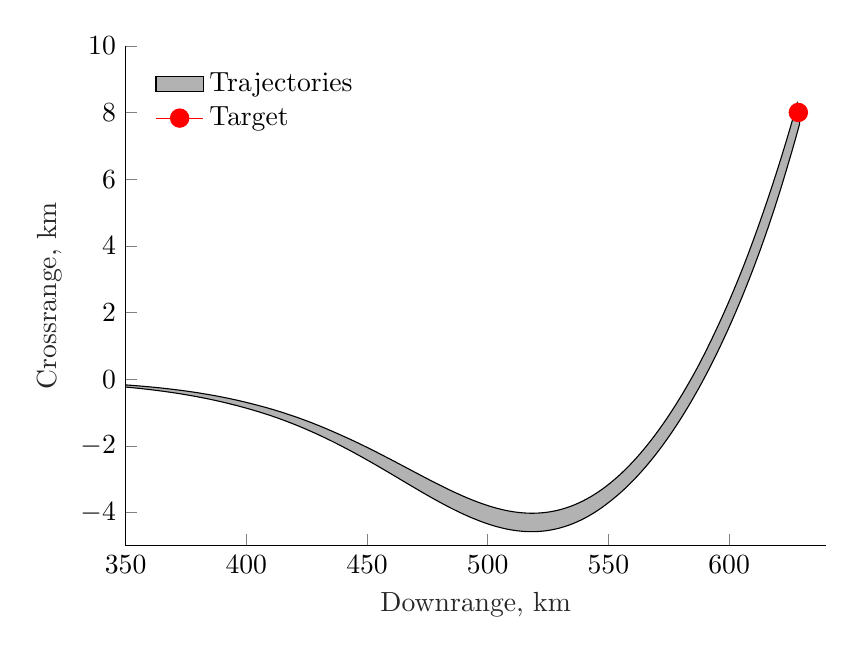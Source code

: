 % This file was created by matlab2tikz.
%
%The latest updates can be retrieved from
%  http://www.mathworks.com/matlabcentral/fileexchange/22022-matlab2tikz-matlab2tikz
%where you can also make suggestions and rate matlab2tikz.
%
\begin{tikzpicture}

\begin{axis}[%
width=3.5in,
height=2.5in,
at={(1.011in,0.642in)},
scale only axis,
xmin=350,
xmax=640,
xlabel style={font=\color{white!15!black}},
xlabel={Downrange, km},
ymin=-5,
ymax=10,
ylabel style={font=\color{white!15!black}},
ylabel={Crossrange, km},
axis background/.style={fill=white},
axis x line*=bottom,
axis y line*=left,
legend style={at={(0.03,0.97)}, anchor=north west, legend cell align=left, align=left, fill=none, draw=none}
]

\addplot[area legend, draw=black, fill=black, fill opacity=0.3]
table[row sep=crcr] {%
x	y\\
300	-0.062\\
300.165	-0.062\\
300.331	-0.063\\
300.496	-0.063\\
300.662	-0.063\\
300.827	-0.063\\
300.993	-0.064\\
301.158	-0.064\\
301.323	-0.064\\
301.489	-0.064\\
301.654	-0.065\\
301.82	-0.065\\
301.985	-0.065\\
302.151	-0.066\\
302.316	-0.066\\
302.481	-0.066\\
302.647	-0.066\\
302.812	-0.067\\
302.978	-0.067\\
303.143	-0.067\\
303.309	-0.067\\
303.474	-0.068\\
303.639	-0.068\\
303.805	-0.068\\
303.97	-0.069\\
304.136	-0.069\\
304.301	-0.069\\
304.467	-0.07\\
304.632	-0.07\\
304.797	-0.07\\
304.963	-0.07\\
305.128	-0.071\\
305.294	-0.071\\
305.459	-0.071\\
305.625	-0.072\\
305.79	-0.072\\
305.955	-0.072\\
306.121	-0.073\\
306.286	-0.073\\
306.452	-0.073\\
306.617	-0.073\\
306.783	-0.074\\
306.948	-0.074\\
307.113	-0.074\\
307.279	-0.075\\
307.444	-0.075\\
307.61	-0.075\\
307.775	-0.076\\
307.941	-0.076\\
308.106	-0.076\\
308.271	-0.077\\
308.437	-0.077\\
308.602	-0.077\\
308.768	-0.078\\
308.933	-0.078\\
309.099	-0.078\\
309.264	-0.079\\
309.429	-0.079\\
309.595	-0.079\\
309.76	-0.08\\
309.926	-0.08\\
310.091	-0.08\\
310.257	-0.081\\
310.422	-0.081\\
310.588	-0.081\\
310.753	-0.082\\
310.918	-0.082\\
311.084	-0.082\\
311.249	-0.083\\
311.415	-0.083\\
311.58	-0.084\\
311.746	-0.084\\
311.911	-0.084\\
312.076	-0.085\\
312.242	-0.085\\
312.407	-0.085\\
312.573	-0.086\\
312.738	-0.086\\
312.904	-0.086\\
313.069	-0.087\\
313.234	-0.087\\
313.4	-0.088\\
313.565	-0.088\\
313.731	-0.088\\
313.896	-0.089\\
314.062	-0.089\\
314.227	-0.089\\
314.392	-0.09\\
314.558	-0.09\\
314.723	-0.091\\
314.889	-0.091\\
315.054	-0.091\\
315.22	-0.092\\
315.385	-0.092\\
315.55	-0.093\\
315.716	-0.093\\
315.881	-0.093\\
316.047	-0.094\\
316.212	-0.094\\
316.378	-0.095\\
316.543	-0.095\\
316.708	-0.095\\
316.874	-0.096\\
317.039	-0.096\\
317.205	-0.097\\
317.37	-0.097\\
317.536	-0.098\\
317.701	-0.098\\
317.866	-0.098\\
318.032	-0.099\\
318.197	-0.099\\
318.363	-0.1\\
318.528	-0.1\\
318.694	-0.101\\
318.859	-0.101\\
319.024	-0.101\\
319.19	-0.102\\
319.355	-0.102\\
319.521	-0.103\\
319.686	-0.103\\
319.852	-0.104\\
320.017	-0.104\\
320.182	-0.105\\
320.348	-0.105\\
320.513	-0.105\\
320.679	-0.106\\
320.844	-0.106\\
321.01	-0.107\\
321.175	-0.107\\
321.34	-0.108\\
321.506	-0.108\\
321.671	-0.109\\
321.837	-0.109\\
322.002	-0.11\\
322.168	-0.11\\
322.333	-0.111\\
322.498	-0.111\\
322.664	-0.112\\
322.829	-0.112\\
322.995	-0.113\\
323.16	-0.113\\
323.326	-0.114\\
323.491	-0.114\\
323.656	-0.115\\
323.822	-0.115\\
323.987	-0.116\\
324.153	-0.116\\
324.318	-0.117\\
324.484	-0.117\\
324.649	-0.118\\
324.814	-0.118\\
324.98	-0.119\\
325.145	-0.119\\
325.311	-0.12\\
325.476	-0.12\\
325.642	-0.121\\
325.807	-0.121\\
325.972	-0.122\\
326.138	-0.122\\
326.303	-0.123\\
326.469	-0.124\\
326.634	-0.124\\
326.8	-0.125\\
326.965	-0.125\\
327.13	-0.126\\
327.296	-0.126\\
327.461	-0.127\\
327.627	-0.127\\
327.792	-0.128\\
327.958	-0.129\\
328.123	-0.129\\
328.288	-0.13\\
328.454	-0.13\\
328.619	-0.131\\
328.785	-0.131\\
328.95	-0.132\\
329.116	-0.133\\
329.281	-0.133\\
329.447	-0.134\\
329.612	-0.134\\
329.777	-0.135\\
329.943	-0.136\\
330.108	-0.136\\
330.274	-0.137\\
330.439	-0.137\\
330.605	-0.138\\
330.77	-0.139\\
330.935	-0.139\\
331.101	-0.14\\
331.266	-0.141\\
331.432	-0.141\\
331.597	-0.142\\
331.763	-0.143\\
331.928	-0.143\\
332.093	-0.144\\
332.259	-0.144\\
332.424	-0.145\\
332.59	-0.146\\
332.755	-0.146\\
332.921	-0.147\\
333.086	-0.148\\
333.251	-0.148\\
333.417	-0.149\\
333.582	-0.15\\
333.748	-0.151\\
333.913	-0.151\\
334.079	-0.152\\
334.244	-0.153\\
334.409	-0.153\\
334.575	-0.154\\
334.74	-0.155\\
334.906	-0.155\\
335.071	-0.156\\
335.237	-0.157\\
335.402	-0.158\\
335.567	-0.158\\
335.733	-0.159\\
335.898	-0.16\\
336.064	-0.16\\
336.229	-0.161\\
336.395	-0.162\\
336.56	-0.163\\
336.725	-0.163\\
336.891	-0.164\\
337.056	-0.165\\
337.222	-0.166\\
337.387	-0.167\\
337.553	-0.167\\
337.718	-0.168\\
337.883	-0.169\\
338.049	-0.17\\
338.214	-0.17\\
338.38	-0.171\\
338.545	-0.172\\
338.711	-0.173\\
338.876	-0.174\\
339.041	-0.174\\
339.207	-0.175\\
339.372	-0.176\\
339.538	-0.177\\
339.703	-0.178\\
339.869	-0.178\\
340.034	-0.179\\
340.199	-0.18\\
340.365	-0.181\\
340.53	-0.182\\
340.696	-0.183\\
340.861	-0.183\\
341.027	-0.184\\
341.192	-0.185\\
341.357	-0.186\\
341.523	-0.187\\
341.688	-0.188\\
341.854	-0.189\\
342.019	-0.19\\
342.185	-0.19\\
342.35	-0.191\\
342.515	-0.192\\
342.681	-0.193\\
342.846	-0.194\\
343.012	-0.195\\
343.177	-0.196\\
343.343	-0.197\\
343.508	-0.198\\
343.673	-0.198\\
343.839	-0.199\\
344.004	-0.2\\
344.17	-0.201\\
344.335	-0.202\\
344.501	-0.203\\
344.666	-0.204\\
344.831	-0.205\\
344.997	-0.206\\
345.162	-0.207\\
345.328	-0.208\\
345.493	-0.209\\
345.659	-0.21\\
345.824	-0.211\\
345.989	-0.212\\
346.155	-0.213\\
346.32	-0.214\\
346.486	-0.215\\
346.651	-0.216\\
346.817	-0.217\\
346.982	-0.218\\
347.147	-0.219\\
347.313	-0.22\\
347.478	-0.221\\
347.644	-0.222\\
347.809	-0.223\\
347.975	-0.224\\
348.14	-0.225\\
348.306	-0.226\\
348.471	-0.227\\
348.636	-0.228\\
348.802	-0.229\\
348.967	-0.23\\
349.133	-0.231\\
349.298	-0.232\\
349.464	-0.234\\
349.629	-0.235\\
349.794	-0.236\\
349.96	-0.237\\
350.125	-0.238\\
350.291	-0.239\\
350.456	-0.24\\
350.622	-0.241\\
350.787	-0.242\\
350.952	-0.243\\
351.118	-0.245\\
351.283	-0.246\\
351.449	-0.247\\
351.614	-0.248\\
351.78	-0.249\\
351.945	-0.25\\
352.11	-0.251\\
352.276	-0.253\\
352.441	-0.254\\
352.607	-0.255\\
352.772	-0.256\\
352.938	-0.257\\
353.103	-0.259\\
353.268	-0.26\\
353.434	-0.261\\
353.599	-0.262\\
353.765	-0.263\\
353.93	-0.265\\
354.096	-0.266\\
354.261	-0.267\\
354.426	-0.268\\
354.592	-0.269\\
354.757	-0.271\\
354.923	-0.272\\
355.088	-0.273\\
355.254	-0.274\\
355.419	-0.276\\
355.584	-0.277\\
355.75	-0.278\\
355.915	-0.28\\
356.081	-0.281\\
356.246	-0.282\\
356.412	-0.283\\
356.577	-0.285\\
356.742	-0.286\\
356.908	-0.287\\
357.073	-0.289\\
357.239	-0.29\\
357.404	-0.291\\
357.57	-0.293\\
357.735	-0.294\\
357.9	-0.295\\
358.066	-0.297\\
358.231	-0.298\\
358.397	-0.299\\
358.562	-0.301\\
358.728	-0.302\\
358.893	-0.304\\
359.058	-0.305\\
359.224	-0.306\\
359.389	-0.308\\
359.555	-0.309\\
359.72	-0.311\\
359.886	-0.312\\
360.051	-0.313\\
360.216	-0.315\\
360.382	-0.316\\
360.547	-0.318\\
360.713	-0.319\\
360.878	-0.321\\
361.044	-0.322\\
361.209	-0.323\\
361.374	-0.325\\
361.54	-0.326\\
361.705	-0.328\\
361.871	-0.329\\
362.036	-0.331\\
362.202	-0.332\\
362.367	-0.334\\
362.532	-0.335\\
362.698	-0.337\\
362.863	-0.338\\
363.029	-0.34\\
363.194	-0.341\\
363.36	-0.343\\
363.525	-0.345\\
363.69	-0.346\\
363.856	-0.348\\
364.021	-0.349\\
364.187	-0.351\\
364.352	-0.352\\
364.518	-0.354\\
364.683	-0.356\\
364.848	-0.357\\
365.014	-0.359\\
365.179	-0.36\\
365.345	-0.362\\
365.51	-0.364\\
365.676	-0.365\\
365.841	-0.367\\
366.006	-0.369\\
366.172	-0.37\\
366.337	-0.372\\
366.503	-0.373\\
366.668	-0.375\\
366.834	-0.377\\
366.999	-0.379\\
367.165	-0.38\\
367.33	-0.382\\
367.495	-0.384\\
367.661	-0.385\\
367.826	-0.387\\
367.992	-0.389\\
368.157	-0.39\\
368.323	-0.392\\
368.488	-0.394\\
368.653	-0.396\\
368.819	-0.397\\
368.984	-0.399\\
369.15	-0.401\\
369.315	-0.403\\
369.481	-0.404\\
369.646	-0.406\\
369.811	-0.408\\
369.977	-0.41\\
370.142	-0.412\\
370.308	-0.413\\
370.473	-0.415\\
370.639	-0.417\\
370.804	-0.419\\
370.969	-0.421\\
371.135	-0.423\\
371.3	-0.425\\
371.466	-0.426\\
371.631	-0.428\\
371.797	-0.43\\
371.962	-0.432\\
372.127	-0.434\\
372.293	-0.436\\
372.458	-0.438\\
372.624	-0.44\\
372.789	-0.442\\
372.955	-0.443\\
373.12	-0.445\\
373.285	-0.447\\
373.451	-0.449\\
373.616	-0.451\\
373.782	-0.453\\
373.947	-0.455\\
374.113	-0.457\\
374.278	-0.459\\
374.443	-0.461\\
374.609	-0.463\\
374.774	-0.465\\
374.94	-0.467\\
375.105	-0.469\\
375.271	-0.471\\
375.436	-0.473\\
375.601	-0.475\\
375.767	-0.477\\
375.932	-0.479\\
376.098	-0.482\\
376.263	-0.484\\
376.429	-0.486\\
376.594	-0.488\\
376.759	-0.49\\
376.925	-0.492\\
377.09	-0.494\\
377.256	-0.496\\
377.421	-0.498\\
377.587	-0.501\\
377.752	-0.503\\
377.917	-0.505\\
378.083	-0.507\\
378.248	-0.509\\
378.414	-0.511\\
378.579	-0.514\\
378.745	-0.516\\
378.91	-0.518\\
379.075	-0.52\\
379.241	-0.522\\
379.406	-0.525\\
379.572	-0.527\\
379.737	-0.529\\
379.903	-0.531\\
380.068	-0.534\\
380.233	-0.536\\
380.399	-0.538\\
380.564	-0.541\\
380.73	-0.543\\
380.895	-0.545\\
381.061	-0.547\\
381.226	-0.55\\
381.391	-0.552\\
381.557	-0.554\\
381.722	-0.557\\
381.888	-0.559\\
382.053	-0.561\\
382.219	-0.564\\
382.384	-0.566\\
382.549	-0.569\\
382.715	-0.571\\
382.88	-0.573\\
383.046	-0.576\\
383.211	-0.578\\
383.377	-0.581\\
383.542	-0.583\\
383.707	-0.586\\
383.873	-0.588\\
384.038	-0.59\\
384.204	-0.593\\
384.369	-0.595\\
384.535	-0.598\\
384.7	-0.6\\
384.865	-0.603\\
385.031	-0.605\\
385.196	-0.608\\
385.362	-0.611\\
385.527	-0.613\\
385.693	-0.616\\
385.858	-0.618\\
386.024	-0.621\\
386.189	-0.623\\
386.354	-0.626\\
386.52	-0.629\\
386.685	-0.631\\
386.851	-0.634\\
387.016	-0.636\\
387.182	-0.639\\
387.347	-0.642\\
387.512	-0.644\\
387.678	-0.647\\
387.843	-0.65\\
388.009	-0.652\\
388.174	-0.655\\
388.34	-0.658\\
388.505	-0.66\\
388.67	-0.663\\
388.836	-0.666\\
389.001	-0.668\\
389.167	-0.671\\
389.332	-0.674\\
389.498	-0.677\\
389.663	-0.679\\
389.828	-0.682\\
389.994	-0.685\\
390.159	-0.688\\
390.325	-0.691\\
390.49	-0.693\\
390.656	-0.696\\
390.821	-0.699\\
390.986	-0.702\\
391.152	-0.705\\
391.317	-0.708\\
391.483	-0.711\\
391.648	-0.713\\
391.814	-0.716\\
391.979	-0.719\\
392.144	-0.722\\
392.31	-0.725\\
392.475	-0.728\\
392.641	-0.731\\
392.806	-0.734\\
392.972	-0.737\\
393.137	-0.74\\
393.302	-0.743\\
393.468	-0.746\\
393.633	-0.749\\
393.799	-0.752\\
393.964	-0.755\\
394.13	-0.758\\
394.295	-0.761\\
394.46	-0.764\\
394.626	-0.767\\
394.791	-0.77\\
394.957	-0.773\\
395.122	-0.776\\
395.288	-0.779\\
395.453	-0.782\\
395.618	-0.785\\
395.784	-0.788\\
395.949	-0.791\\
396.115	-0.795\\
396.28	-0.798\\
396.446	-0.801\\
396.611	-0.804\\
396.776	-0.807\\
396.942	-0.81\\
397.107	-0.814\\
397.273	-0.817\\
397.438	-0.82\\
397.604	-0.823\\
397.769	-0.826\\
397.934	-0.83\\
398.1	-0.833\\
398.265	-0.836\\
398.431	-0.839\\
398.596	-0.843\\
398.762	-0.846\\
398.927	-0.849\\
399.092	-0.853\\
399.258	-0.856\\
399.423	-0.859\\
399.589	-0.863\\
399.754	-0.866\\
399.92	-0.869\\
400.085	-0.873\\
400.25	-0.876\\
400.416	-0.879\\
400.581	-0.883\\
400.747	-0.886\\
400.912	-0.89\\
401.078	-0.893\\
401.243	-0.896\\
401.408	-0.9\\
401.574	-0.903\\
401.739	-0.907\\
401.905	-0.91\\
402.07	-0.914\\
402.236	-0.917\\
402.401	-0.921\\
402.566	-0.924\\
402.732	-0.928\\
402.897	-0.931\\
403.063	-0.935\\
403.228	-0.938\\
403.394	-0.942\\
403.559	-0.946\\
403.724	-0.949\\
403.89	-0.953\\
404.055	-0.956\\
404.221	-0.96\\
404.386	-0.964\\
404.552	-0.967\\
404.717	-0.971\\
404.883	-0.974\\
405.048	-0.978\\
405.213	-0.982\\
405.379	-0.986\\
405.544	-0.989\\
405.71	-0.993\\
405.875	-0.997\\
406.041	-1.0\\
406.206	-1.004\\
406.371	-1.008\\
406.537	-1.012\\
406.702	-1.015\\
406.868	-1.019\\
407.033	-1.023\\
407.199	-1.027\\
407.364	-1.031\\
407.529	-1.035\\
407.695	-1.038\\
407.86	-1.042\\
408.026	-1.046\\
408.191	-1.05\\
408.357	-1.054\\
408.522	-1.058\\
408.687	-1.062\\
408.853	-1.066\\
409.018	-1.069\\
409.184	-1.073\\
409.349	-1.077\\
409.515	-1.081\\
409.68	-1.085\\
409.845	-1.089\\
410.011	-1.093\\
410.176	-1.097\\
410.342	-1.101\\
410.507	-1.105\\
410.673	-1.109\\
410.838	-1.113\\
411.003	-1.118\\
411.169	-1.122\\
411.334	-1.126\\
411.5	-1.13\\
411.665	-1.134\\
411.831	-1.138\\
411.996	-1.142\\
412.161	-1.146\\
412.327	-1.15\\
412.492	-1.155\\
412.658	-1.159\\
412.823	-1.163\\
412.989	-1.167\\
413.154	-1.171\\
413.319	-1.176\\
413.485	-1.18\\
413.65	-1.184\\
413.816	-1.188\\
413.981	-1.193\\
414.147	-1.197\\
414.312	-1.202\\
414.477	-1.206\\
414.643	-1.21\\
414.808	-1.215\\
414.974	-1.219\\
415.139	-1.224\\
415.305	-1.228\\
415.47	-1.232\\
415.635	-1.237\\
415.801	-1.241\\
415.966	-1.246\\
416.132	-1.25\\
416.297	-1.255\\
416.463	-1.26\\
416.628	-1.264\\
416.793	-1.269\\
416.959	-1.273\\
417.124	-1.278\\
417.29	-1.282\\
417.455	-1.287\\
417.621	-1.292\\
417.786	-1.296\\
417.951	-1.301\\
418.117	-1.306\\
418.282	-1.31\\
418.448	-1.315\\
418.613	-1.32\\
418.779	-1.324\\
418.944	-1.329\\
419.109	-1.334\\
419.275	-1.339\\
419.44	-1.343\\
419.606	-1.348\\
419.771	-1.353\\
419.937	-1.358\\
420.102	-1.362\\
420.267	-1.367\\
420.433	-1.372\\
420.598	-1.377\\
420.764	-1.382\\
420.929	-1.387\\
421.095	-1.392\\
421.26	-1.396\\
421.425	-1.401\\
421.591	-1.406\\
421.756	-1.411\\
421.922	-1.416\\
422.087	-1.421\\
422.253	-1.426\\
422.418	-1.431\\
422.583	-1.436\\
422.749	-1.441\\
422.914	-1.446\\
423.08	-1.451\\
423.245	-1.456\\
423.411	-1.461\\
423.576	-1.466\\
423.741	-1.471\\
423.907	-1.476\\
424.072	-1.482\\
424.238	-1.487\\
424.403	-1.492\\
424.569	-1.497\\
424.734	-1.502\\
424.9	-1.507\\
425.065	-1.512\\
425.23	-1.518\\
425.396	-1.523\\
425.561	-1.528\\
425.727	-1.533\\
425.892	-1.539\\
426.058	-1.544\\
426.223	-1.549\\
426.388	-1.554\\
426.554	-1.56\\
426.719	-1.565\\
426.885	-1.57\\
427.05	-1.576\\
427.216	-1.581\\
427.381	-1.586\\
427.546	-1.592\\
427.712	-1.597\\
427.877	-1.602\\
428.043	-1.608\\
428.208	-1.613\\
428.374	-1.619\\
428.539	-1.624\\
428.704	-1.63\\
428.87	-1.635\\
429.035	-1.64\\
429.201	-1.646\\
429.366	-1.651\\
429.532	-1.657\\
429.697	-1.662\\
429.862	-1.668\\
430.028	-1.674\\
430.193	-1.679\\
430.359	-1.685\\
430.524	-1.69\\
430.69	-1.696\\
430.855	-1.701\\
431.02	-1.707\\
431.186	-1.713\\
431.351	-1.718\\
431.517	-1.724\\
431.682	-1.73\\
431.848	-1.735\\
432.013	-1.741\\
432.178	-1.747\\
432.344	-1.752\\
432.509	-1.758\\
432.675	-1.764\\
432.84	-1.77\\
433.006	-1.775\\
433.171	-1.781\\
433.336	-1.787\\
433.502	-1.793\\
433.667	-1.799\\
433.833	-1.804\\
433.998	-1.81\\
434.164	-1.816\\
434.329	-1.822\\
434.494	-1.828\\
434.66	-1.834\\
434.825	-1.839\\
434.991	-1.845\\
435.156	-1.851\\
435.322	-1.857\\
435.487	-1.863\\
435.652	-1.869\\
435.818	-1.875\\
435.983	-1.881\\
436.149	-1.887\\
436.314	-1.893\\
436.48	-1.899\\
436.645	-1.905\\
436.81	-1.911\\
436.976	-1.917\\
437.141	-1.923\\
437.307	-1.929\\
437.472	-1.935\\
437.638	-1.941\\
437.803	-1.947\\
437.968	-1.953\\
438.134	-1.96\\
438.299	-1.966\\
438.465	-1.972\\
438.63	-1.978\\
438.796	-1.984\\
438.961	-1.99\\
439.126	-1.996\\
439.292	-2.003\\
439.457	-2.009\\
439.623	-2.015\\
439.788	-2.021\\
439.954	-2.027\\
440.119	-2.034\\
440.284	-2.04\\
440.45	-2.046\\
440.615	-2.052\\
440.781	-2.059\\
440.946	-2.065\\
441.112	-2.071\\
441.277	-2.078\\
441.442	-2.084\\
441.608	-2.09\\
441.773	-2.097\\
441.939	-2.103\\
442.104	-2.109\\
442.27	-2.116\\
442.435	-2.122\\
442.6	-2.128\\
442.766	-2.135\\
442.931	-2.141\\
443.097	-2.148\\
443.262	-2.154\\
443.428	-2.16\\
443.593	-2.167\\
443.759	-2.173\\
443.924	-2.18\\
444.089	-2.186\\
444.255	-2.193\\
444.42	-2.199\\
444.586	-2.206\\
444.751	-2.212\\
444.917	-2.219\\
445.082	-2.225\\
445.247	-2.232\\
445.413	-2.238\\
445.578	-2.245\\
445.744	-2.251\\
445.909	-2.258\\
446.075	-2.265\\
446.24	-2.271\\
446.405	-2.278\\
446.571	-2.284\\
446.736	-2.291\\
446.902	-2.298\\
447.067	-2.304\\
447.233	-2.311\\
447.398	-2.317\\
447.563	-2.324\\
447.729	-2.331\\
447.894	-2.337\\
448.06	-2.344\\
448.225	-2.351\\
448.391	-2.357\\
448.556	-2.364\\
448.721	-2.371\\
448.887	-2.378\\
449.052	-2.384\\
449.218	-2.391\\
449.383	-2.398\\
449.549	-2.404\\
449.714	-2.411\\
449.879	-2.418\\
450.045	-2.425\\
450.21	-2.432\\
450.376	-2.438\\
450.541	-2.445\\
450.707	-2.452\\
450.872	-2.459\\
451.037	-2.466\\
451.203	-2.472\\
451.368	-2.479\\
451.534	-2.486\\
451.699	-2.493\\
451.865	-2.5\\
452.03	-2.506\\
452.195	-2.513\\
452.361	-2.52\\
452.526	-2.527\\
452.692	-2.534\\
452.857	-2.541\\
453.023	-2.548\\
453.188	-2.555\\
453.353	-2.562\\
453.519	-2.568\\
453.684	-2.575\\
453.85	-2.582\\
454.015	-2.589\\
454.181	-2.596\\
454.346	-2.603\\
454.511	-2.61\\
454.677	-2.617\\
454.842	-2.624\\
455.008	-2.631\\
455.173	-2.638\\
455.339	-2.645\\
455.504	-2.652\\
455.669	-2.659\\
455.835	-2.666\\
456.0	-2.673\\
456.166	-2.68\\
456.331	-2.687\\
456.497	-2.694\\
456.662	-2.701\\
456.827	-2.708\\
456.993	-2.715\\
457.158	-2.722\\
457.324	-2.729\\
457.489	-2.736\\
457.655	-2.743\\
457.82	-2.75\\
457.985	-2.757\\
458.151	-2.764\\
458.316	-2.771\\
458.482	-2.778\\
458.647	-2.785\\
458.813	-2.792\\
458.978	-2.799\\
459.143	-2.806\\
459.309	-2.813\\
459.474	-2.82\\
459.64	-2.827\\
459.805	-2.834\\
459.971	-2.842\\
460.136	-2.849\\
460.301	-2.856\\
460.467	-2.863\\
460.632	-2.87\\
460.798	-2.877\\
460.963	-2.884\\
461.129	-2.892\\
461.294	-2.899\\
461.459	-2.906\\
461.625	-2.913\\
461.79	-2.92\\
461.956	-2.927\\
462.121	-2.934\\
462.287	-2.941\\
462.452	-2.949\\
462.618	-2.956\\
462.783	-2.963\\
462.948	-2.97\\
463.114	-2.977\\
463.279	-2.984\\
463.445	-2.992\\
463.61	-2.999\\
463.776	-3.006\\
463.941	-3.013\\
464.106	-3.02\\
464.272	-3.027\\
464.437	-3.034\\
464.603	-3.042\\
464.768	-3.049\\
464.934	-3.056\\
465.099	-3.063\\
465.264	-3.07\\
465.43	-3.077\\
465.595	-3.084\\
465.761	-3.091\\
465.926	-3.099\\
466.092	-3.106\\
466.257	-3.113\\
466.422	-3.12\\
466.588	-3.127\\
466.753	-3.134\\
466.919	-3.141\\
467.084	-3.148\\
467.25	-3.156\\
467.415	-3.163\\
467.58	-3.17\\
467.746	-3.177\\
467.911	-3.184\\
468.077	-3.191\\
468.242	-3.198\\
468.408	-3.205\\
468.573	-3.212\\
468.738	-3.219\\
468.904	-3.226\\
469.069	-3.234\\
469.235	-3.241\\
469.4	-3.248\\
469.566	-3.255\\
469.731	-3.262\\
469.896	-3.269\\
470.062	-3.276\\
470.227	-3.283\\
470.393	-3.29\\
470.558	-3.297\\
470.724	-3.304\\
470.889	-3.311\\
471.054	-3.318\\
471.22	-3.325\\
471.385	-3.332\\
471.551	-3.339\\
471.716	-3.346\\
471.882	-3.353\\
472.047	-3.36\\
472.212	-3.367\\
472.378	-3.374\\
472.543	-3.381\\
472.709	-3.388\\
472.874	-3.395\\
473.04	-3.402\\
473.205	-3.409\\
473.37	-3.416\\
473.536	-3.423\\
473.701	-3.43\\
473.867	-3.436\\
474.032	-3.443\\
474.198	-3.45\\
474.363	-3.457\\
474.528	-3.464\\
474.694	-3.471\\
474.859	-3.478\\
475.025	-3.485\\
475.19	-3.491\\
475.356	-3.498\\
475.521	-3.505\\
475.686	-3.512\\
475.852	-3.519\\
476.017	-3.525\\
476.183	-3.532\\
476.348	-3.539\\
476.514	-3.546\\
476.679	-3.553\\
476.844	-3.559\\
477.01	-3.566\\
477.175	-3.573\\
477.341	-3.579\\
477.506	-3.586\\
477.672	-3.593\\
477.837	-3.6\\
478.002	-3.606\\
478.168	-3.613\\
478.333	-3.62\\
478.499	-3.626\\
478.664	-3.633\\
478.83	-3.639\\
478.995	-3.646\\
479.16	-3.653\\
479.326	-3.659\\
479.491	-3.666\\
479.657	-3.672\\
479.822	-3.679\\
479.988	-3.685\\
480.153	-3.692\\
480.318	-3.698\\
480.484	-3.705\\
480.649	-3.711\\
480.815	-3.718\\
480.98	-3.724\\
481.146	-3.731\\
481.311	-3.737\\
481.477	-3.744\\
481.642	-3.75\\
481.807	-3.756\\
481.973	-3.763\\
482.138	-3.769\\
482.304	-3.775\\
482.469	-3.782\\
482.635	-3.788\\
482.8	-3.794\\
482.965	-3.801\\
483.131	-3.807\\
483.296	-3.813\\
483.462	-3.819\\
483.627	-3.826\\
483.793	-3.832\\
483.958	-3.838\\
484.123	-3.844\\
484.289	-3.85\\
484.454	-3.856\\
484.62	-3.863\\
484.785	-3.869\\
484.951	-3.875\\
485.116	-3.881\\
485.281	-3.887\\
485.447	-3.893\\
485.612	-3.899\\
485.778	-3.905\\
485.943	-3.911\\
486.109	-3.917\\
486.274	-3.923\\
486.439	-3.929\\
486.605	-3.935\\
486.77	-3.94\\
486.936	-3.946\\
487.101	-3.952\\
487.267	-3.958\\
487.432	-3.964\\
487.597	-3.97\\
487.763	-3.975\\
487.928	-3.981\\
488.094	-3.987\\
488.259	-3.993\\
488.425	-3.998\\
488.59	-4.004\\
488.755	-4.01\\
488.921	-4.015\\
489.086	-4.021\\
489.252	-4.027\\
489.417	-4.032\\
489.583	-4.038\\
489.748	-4.043\\
489.913	-4.049\\
490.079	-4.054\\
490.244	-4.06\\
490.41	-4.065\\
490.575	-4.071\\
490.741	-4.076\\
490.906	-4.081\\
491.071	-4.087\\
491.237	-4.092\\
491.402	-4.097\\
491.568	-4.103\\
491.733	-4.108\\
491.899	-4.113\\
492.064	-4.119\\
492.229	-4.124\\
492.395	-4.129\\
492.56	-4.134\\
492.726	-4.139\\
492.891	-4.144\\
493.057	-4.149\\
493.222	-4.155\\
493.387	-4.16\\
493.553	-4.165\\
493.718	-4.17\\
493.884	-4.175\\
494.049	-4.179\\
494.215	-4.184\\
494.38	-4.189\\
494.545	-4.194\\
494.711	-4.199\\
494.876	-4.204\\
495.042	-4.209\\
495.207	-4.213\\
495.373	-4.218\\
495.538	-4.223\\
495.703	-4.228\\
495.869	-4.233\\
496.034	-4.237\\
496.2	-4.242\\
496.365	-4.247\\
496.531	-4.251\\
496.696	-4.256\\
496.861	-4.26\\
497.027	-4.265\\
497.192	-4.269\\
497.358	-4.274\\
497.523	-4.278\\
497.689	-4.283\\
497.854	-4.287\\
498.019	-4.291\\
498.185	-4.296\\
498.35	-4.3\\
498.516	-4.304\\
498.681	-4.309\\
498.847	-4.313\\
499.012	-4.317\\
499.177	-4.321\\
499.343	-4.325\\
499.508	-4.33\\
499.674	-4.334\\
499.839	-4.338\\
500.005	-4.342\\
500.17	-4.346\\
500.336	-4.35\\
500.501	-4.354\\
500.666	-4.358\\
500.832	-4.361\\
500.997	-4.365\\
501.163	-4.369\\
501.328	-4.373\\
501.494	-4.377\\
501.659	-4.38\\
501.824	-4.384\\
501.99	-4.388\\
502.155	-4.391\\
502.321	-4.395\\
502.486	-4.399\\
502.652	-4.402\\
502.817	-4.406\\
502.982	-4.409\\
503.148	-4.413\\
503.313	-4.416\\
503.479	-4.419\\
503.644	-4.423\\
503.81	-4.426\\
503.975	-4.429\\
504.14	-4.432\\
504.306	-4.436\\
504.471	-4.439\\
504.637	-4.442\\
504.802	-4.445\\
504.968	-4.448\\
505.133	-4.451\\
505.298	-4.454\\
505.464	-4.457\\
505.629	-4.46\\
505.795	-4.463\\
505.96	-4.466\\
506.126	-4.469\\
506.291	-4.472\\
506.456	-4.474\\
506.622	-4.477\\
506.787	-4.48\\
506.953	-4.483\\
507.118	-4.485\\
507.284	-4.488\\
507.449	-4.49\\
507.614	-4.493\\
507.78	-4.495\\
507.945	-4.498\\
508.111	-4.5\\
508.276	-4.503\\
508.442	-4.505\\
508.607	-4.507\\
508.772	-4.51\\
508.938	-4.512\\
509.103	-4.514\\
509.269	-4.516\\
509.434	-4.518\\
509.6	-4.52\\
509.765	-4.522\\
509.93	-4.524\\
510.096	-4.526\\
510.261	-4.528\\
510.427	-4.53\\
510.592	-4.532\\
510.758	-4.534\\
510.923	-4.536\\
511.088	-4.538\\
511.254	-4.539\\
511.419	-4.541\\
511.585	-4.543\\
511.75	-4.544\\
511.916	-4.546\\
512.081	-4.547\\
512.246	-4.549\\
512.412	-4.55\\
512.577	-4.552\\
512.743	-4.553\\
512.908	-4.554\\
513.074	-4.556\\
513.239	-4.557\\
513.404	-4.558\\
513.57	-4.559\\
513.735	-4.56\\
513.901	-4.562\\
514.066	-4.563\\
514.232	-4.564\\
514.397	-4.565\\
514.562	-4.565\\
514.728	-4.566\\
514.893	-4.567\\
515.059	-4.568\\
515.224	-4.569\\
515.39	-4.57\\
515.555	-4.57\\
515.72	-4.571\\
515.886	-4.571\\
516.051	-4.572\\
516.217	-4.573\\
516.382	-4.573\\
516.548	-4.574\\
516.713	-4.574\\
516.878	-4.574\\
517.044	-4.575\\
517.209	-4.575\\
517.375	-4.575\\
517.54	-4.575\\
517.706	-4.575\\
517.871	-4.576\\
518.036	-4.576\\
518.202	-4.576\\
518.367	-4.576\\
518.533	-4.576\\
518.698	-4.575\\
518.864	-4.575\\
519.029	-4.575\\
519.194	-4.575\\
519.36	-4.575\\
519.525	-4.574\\
519.691	-4.574\\
519.856	-4.574\\
520.022	-4.573\\
520.187	-4.573\\
520.353	-4.572\\
520.518	-4.571\\
520.683	-4.571\\
520.849	-4.57\\
521.014	-4.569\\
521.18	-4.569\\
521.345	-4.568\\
521.511	-4.567\\
521.676	-4.566\\
521.841	-4.565\\
522.007	-4.564\\
522.172	-4.563\\
522.338	-4.562\\
522.503	-4.561\\
522.669	-4.56\\
522.834	-4.559\\
522.999	-4.557\\
523.165	-4.556\\
523.33	-4.555\\
523.496	-4.553\\
523.661	-4.552\\
523.827	-4.551\\
523.992	-4.549\\
524.157	-4.547\\
524.323	-4.546\\
524.488	-4.544\\
524.654	-4.542\\
524.819	-4.541\\
524.985	-4.539\\
525.15	-4.537\\
525.315	-4.535\\
525.481	-4.533\\
525.646	-4.531\\
525.812	-4.529\\
525.977	-4.527\\
526.143	-4.525\\
526.308	-4.523\\
526.473	-4.521\\
526.639	-4.518\\
526.804	-4.516\\
526.97	-4.514\\
527.135	-4.511\\
527.301	-4.509\\
527.466	-4.507\\
527.631	-4.504\\
527.797	-4.501\\
527.962	-4.499\\
528.128	-4.496\\
528.293	-4.493\\
528.459	-4.491\\
528.624	-4.488\\
528.789	-4.485\\
528.955	-4.482\\
529.12	-4.479\\
529.286	-4.476\\
529.451	-4.473\\
529.617	-4.47\\
529.782	-4.467\\
529.947	-4.463\\
530.113	-4.46\\
530.278	-4.457\\
530.444	-4.454\\
530.609	-4.45\\
530.775	-4.447\\
530.94	-4.443\\
531.105	-4.44\\
531.271	-4.436\\
531.436	-4.432\\
531.602	-4.429\\
531.767	-4.425\\
531.933	-4.421\\
532.098	-4.417\\
532.263	-4.414\\
532.429	-4.41\\
532.594	-4.406\\
532.76	-4.402\\
532.925	-4.398\\
533.091	-4.393\\
533.256	-4.389\\
533.421	-4.385\\
533.587	-4.381\\
533.752	-4.376\\
533.918	-4.372\\
534.083	-4.368\\
534.249	-4.363\\
534.414	-4.359\\
534.579	-4.354\\
534.745	-4.35\\
534.91	-4.345\\
535.076	-4.34\\
535.241	-4.335\\
535.407	-4.331\\
535.572	-4.326\\
535.737	-4.321\\
535.903	-4.316\\
536.068	-4.311\\
536.234	-4.306\\
536.399	-4.301\\
536.565	-4.296\\
536.73	-4.29\\
536.895	-4.285\\
537.061	-4.28\\
537.226	-4.274\\
537.392	-4.269\\
537.557	-4.264\\
537.723	-4.258\\
537.888	-4.252\\
538.053	-4.247\\
538.219	-4.241\\
538.384	-4.235\\
538.55	-4.23\\
538.715	-4.224\\
538.881	-4.218\\
539.046	-4.212\\
539.212	-4.206\\
539.377	-4.2\\
539.542	-4.194\\
539.708	-4.188\\
539.873	-4.182\\
540.039	-4.176\\
540.204	-4.169\\
540.37	-4.163\\
540.535	-4.157\\
540.7	-4.15\\
540.866	-4.144\\
541.031	-4.137\\
541.197	-4.131\\
541.362	-4.124\\
541.528	-4.117\\
541.693	-4.111\\
541.858	-4.104\\
542.024	-4.097\\
542.189	-4.09\\
542.355	-4.083\\
542.52	-4.076\\
542.686	-4.069\\
542.851	-4.062\\
543.016	-4.055\\
543.182	-4.048\\
543.347	-4.04\\
543.513	-4.033\\
543.678	-4.026\\
543.844	-4.018\\
544.009	-4.011\\
544.174	-4.003\\
544.34	-3.996\\
544.505	-3.988\\
544.671	-3.98\\
544.836	-3.973\\
545.002	-3.965\\
545.167	-3.957\\
545.332	-3.949\\
545.498	-3.941\\
545.663	-3.933\\
545.829	-3.925\\
545.994	-3.917\\
546.16	-3.909\\
546.325	-3.901\\
546.49	-3.893\\
546.656	-3.884\\
546.821	-3.876\\
546.987	-3.867\\
547.152	-3.859\\
547.318	-3.851\\
547.483	-3.842\\
547.648	-3.833\\
547.814	-3.825\\
547.979	-3.816\\
548.145	-3.807\\
548.31	-3.798\\
548.476	-3.789\\
548.641	-3.781\\
548.806	-3.772\\
548.972	-3.762\\
549.137	-3.753\\
549.303	-3.744\\
549.468	-3.735\\
549.634	-3.726\\
549.799	-3.716\\
549.964	-3.707\\
550.13	-3.698\\
550.295	-3.688\\
550.461	-3.679\\
550.626	-3.67\\
550.792	-3.66\\
550.957	-3.651\\
551.122	-3.641\\
551.288	-3.632\\
551.453	-3.622\\
551.619	-3.613\\
551.784	-3.603\\
551.95	-3.594\\
552.115	-3.584\\
552.28	-3.574\\
552.446	-3.564\\
552.611	-3.554\\
552.777	-3.544\\
552.942	-3.535\\
553.108	-3.524\\
553.273	-3.514\\
553.438	-3.504\\
553.604	-3.494\\
553.769	-3.484\\
553.935	-3.474\\
554.1	-3.463\\
554.266	-3.453\\
554.431	-3.442\\
554.596	-3.432\\
554.762	-3.421\\
554.927	-3.411\\
555.093	-3.4\\
555.258	-3.389\\
555.424	-3.379\\
555.589	-3.368\\
555.754	-3.357\\
555.92	-3.346\\
556.085	-3.335\\
556.251	-3.324\\
556.416	-3.313\\
556.582	-3.302\\
556.747	-3.291\\
556.912	-3.279\\
557.078	-3.268\\
557.243	-3.257\\
557.409	-3.245\\
557.574	-3.234\\
557.74	-3.222\\
557.905	-3.211\\
558.071	-3.199\\
558.236	-3.188\\
558.401	-3.176\\
558.567	-3.164\\
558.732	-3.152\\
558.898	-3.14\\
559.063	-3.128\\
559.229	-3.116\\
559.394	-3.104\\
559.559	-3.092\\
559.725	-3.08\\
559.89	-3.068\\
560.056	-3.056\\
560.221	-3.044\\
560.387	-3.031\\
560.552	-3.019\\
560.717	-3.006\\
560.883	-2.994\\
561.048	-2.981\\
561.214	-2.969\\
561.379	-2.956\\
561.545	-2.943\\
561.71	-2.93\\
561.875	-2.918\\
562.041	-2.905\\
562.206	-2.892\\
562.372	-2.879\\
562.537	-2.866\\
562.703	-2.853\\
562.868	-2.84\\
563.033	-2.826\\
563.199	-2.813\\
563.364	-2.8\\
563.53	-2.786\\
563.695	-2.773\\
563.861	-2.76\\
564.026	-2.746\\
564.191	-2.733\\
564.357	-2.719\\
564.522	-2.705\\
564.688	-2.691\\
564.853	-2.678\\
565.019	-2.664\\
565.184	-2.65\\
565.349	-2.636\\
565.515	-2.622\\
565.68	-2.608\\
565.846	-2.594\\
566.011	-2.58\\
566.177	-2.565\\
566.342	-2.551\\
566.507	-2.537\\
566.673	-2.522\\
566.838	-2.508\\
567.004	-2.494\\
567.169	-2.479\\
567.335	-2.464\\
567.5	-2.45\\
567.665	-2.435\\
567.831	-2.42\\
567.996	-2.406\\
568.162	-2.391\\
568.327	-2.376\\
568.493	-2.361\\
568.658	-2.346\\
568.823	-2.331\\
568.989	-2.316\\
569.154	-2.301\\
569.32	-2.285\\
569.485	-2.27\\
569.651	-2.255\\
569.816	-2.239\\
569.981	-2.224\\
570.147	-2.208\\
570.312	-2.193\\
570.478	-2.177\\
570.643	-2.162\\
570.809	-2.146\\
570.974	-2.13\\
571.139	-2.114\\
571.305	-2.098\\
571.47	-2.082\\
571.636	-2.066\\
571.801	-2.05\\
571.967	-2.034\\
572.132	-2.018\\
572.297	-2.002\\
572.463	-1.986\\
572.628	-1.969\\
572.794	-1.953\\
572.959	-1.936\\
573.125	-1.92\\
573.29	-1.903\\
573.455	-1.887\\
573.621	-1.87\\
573.786	-1.853\\
573.952	-1.837\\
574.117	-1.82\\
574.283	-1.803\\
574.448	-1.786\\
574.613	-1.769\\
574.779	-1.752\\
574.944	-1.735\\
575.11	-1.718\\
575.275	-1.7\\
575.441	-1.683\\
575.606	-1.666\\
575.771	-1.648\\
575.937	-1.631\\
576.102	-1.613\\
576.268	-1.596\\
576.433	-1.578\\
576.599	-1.56\\
576.764	-1.543\\
576.93	-1.525\\
577.095	-1.507\\
577.26	-1.489\\
577.426	-1.471\\
577.591	-1.453\\
577.757	-1.435\\
577.922	-1.417\\
578.088	-1.398\\
578.253	-1.38\\
578.418	-1.362\\
578.584	-1.343\\
578.749	-1.325\\
578.915	-1.306\\
579.08	-1.288\\
579.246	-1.269\\
579.411	-1.25\\
579.576	-1.232\\
579.742	-1.213\\
579.907	-1.194\\
580.073	-1.175\\
580.238	-1.156\\
580.404	-1.137\\
580.569	-1.118\\
580.734	-1.099\\
580.9	-1.079\\
581.065	-1.06\\
581.231	-1.041\\
581.396	-1.021\\
581.562	-1.002\\
581.727	-0.982\\
581.892	-0.963\\
582.058	-0.943\\
582.223	-0.923\\
582.389	-0.903\\
582.554	-0.884\\
582.72	-0.864\\
582.885	-0.844\\
583.05	-0.824\\
583.216	-0.804\\
583.381	-0.784\\
583.547	-0.764\\
583.712	-0.743\\
583.878	-0.723\\
584.043	-0.703\\
584.208	-0.682\\
584.374	-0.662\\
584.539	-0.641\\
584.705	-0.621\\
584.87	-0.6\\
585.036	-0.58\\
585.201	-0.559\\
585.366	-0.538\\
585.532	-0.517\\
585.697	-0.496\\
585.863	-0.475\\
586.028	-0.454\\
586.194	-0.433\\
586.359	-0.412\\
586.524	-0.391\\
586.69	-0.369\\
586.855	-0.348\\
587.021	-0.326\\
587.186	-0.305\\
587.352	-0.283\\
587.517	-0.262\\
587.682	-0.24\\
587.848	-0.218\\
588.013	-0.196\\
588.179	-0.175\\
588.344	-0.153\\
588.51	-0.131\\
588.675	-0.109\\
588.84	-0.086\\
589.006	-0.064\\
589.171	-0.042\\
589.337	-0.02\\
589.502	0.003\\
589.668	0.025\\
589.833	0.048\\
589.998	0.07\\
590.164	0.093\\
590.329	0.116\\
590.495	0.138\\
590.66	0.161\\
590.826	0.184\\
590.991	0.207\\
591.156	0.23\\
591.322	0.253\\
591.487	0.276\\
591.653	0.3\\
591.818	0.323\\
591.984	0.346\\
592.149	0.37\\
592.314	0.393\\
592.48	0.417\\
592.645	0.44\\
592.811	0.464\\
592.976	0.488\\
593.142	0.512\\
593.307	0.536\\
593.472	0.56\\
593.638	0.584\\
593.803	0.608\\
593.969	0.632\\
594.134	0.656\\
594.3	0.68\\
594.465	0.705\\
594.63	0.729\\
594.796	0.754\\
594.961	0.778\\
595.127	0.803\\
595.292	0.827\\
595.458	0.852\\
595.623	0.877\\
595.789	0.902\\
595.954	0.927\\
596.119	0.952\\
596.285	0.977\\
596.45	1.002\\
596.616	1.027\\
596.781	1.053\\
596.947	1.078\\
597.112	1.104\\
597.277	1.129\\
597.443	1.155\\
597.608	1.18\\
597.774	1.206\\
597.939	1.232\\
598.105	1.258\\
598.27	1.284\\
598.435	1.31\\
598.601	1.336\\
598.766	1.362\\
598.932	1.388\\
599.097	1.414\\
599.263	1.441\\
599.428	1.467\\
599.593	1.494\\
599.759	1.52\\
599.924	1.547\\
600.09	1.574\\
600.255	1.6\\
600.421	1.627\\
600.586	1.654\\
600.751	1.681\\
600.917	1.708\\
601.082	1.735\\
601.248	1.763\\
601.413	1.79\\
601.579	1.817\\
601.744	1.845\\
601.909	1.872\\
602.075	1.9\\
602.24	1.928\\
602.406	1.955\\
602.571	1.983\\
602.737	2.011\\
602.902	2.039\\
603.067	2.067\\
603.233	2.095\\
603.398	2.123\\
603.564	2.151\\
603.729	2.18\\
603.895	2.208\\
604.06	2.237\\
604.225	2.265\\
604.391	2.294\\
604.556	2.323\\
604.722	2.351\\
604.887	2.38\\
605.053	2.409\\
605.218	2.438\\
605.383	2.467\\
605.549	2.496\\
605.714	2.526\\
605.88	2.555\\
606.045	2.584\\
606.211	2.614\\
606.376	2.643\\
606.541	2.673\\
606.707	2.703\\
606.872	2.733\\
607.038	2.762\\
607.203	2.792\\
607.369	2.822\\
607.534	2.853\\
607.699	2.883\\
607.865	2.913\\
608.03	2.943\\
608.196	2.974\\
608.361	3.005\\
608.527	3.035\\
608.692	3.066\\
608.857	3.097\\
609.023	3.128\\
609.188	3.159\\
609.354	3.19\\
609.519	3.221\\
609.685	3.252\\
609.85	3.283\\
610.015	3.315\\
610.181	3.346\\
610.346	3.378\\
610.512	3.41\\
610.677	3.441\\
610.843	3.473\\
611.008	3.505\\
611.173	3.537\\
611.339	3.569\\
611.504	3.602\\
611.67	3.634\\
611.835	3.666\\
612.001	3.699\\
612.166	3.731\\
612.331	3.764\\
612.497	3.797\\
612.662	3.83\\
612.828	3.863\\
612.993	3.896\\
613.159	3.929\\
613.324	3.962\\
613.489	3.996\\
613.655	4.029\\
613.82	4.063\\
613.986	4.097\\
614.151	4.13\\
614.317	4.164\\
614.482	4.198\\
614.648	4.232\\
614.813	4.266\\
614.978	4.301\\
615.144	4.335\\
615.309	4.37\\
615.475	4.404\\
615.64	4.439\\
615.806	4.474\\
615.971	4.508\\
616.136	4.543\\
616.302	4.579\\
616.467	4.614\\
616.633	4.649\\
616.798	4.684\\
616.964	4.72\\
617.129	4.756\\
617.294	4.791\\
617.46	4.827\\
617.625	4.863\\
617.791	4.899\\
617.956	4.935\\
618.122	4.972\\
618.287	5.008\\
618.452	5.045\\
618.618	5.081\\
618.783	5.118\\
618.949	5.155\\
619.114	5.192\\
619.28	5.229\\
619.445	5.266\\
619.61	5.303\\
619.776	5.341\\
619.941	5.378\\
620.107	5.416\\
620.272	5.454\\
620.438	5.491\\
620.603	5.529\\
620.768	5.568\\
620.934	5.606\\
621.099	5.644\\
621.265	5.683\\
621.43	5.721\\
621.596	5.76\\
621.761	5.799\\
621.926	5.838\\
622.092	5.877\\
622.257	5.916\\
622.423	5.955\\
622.588	5.995\\
622.754	6.034\\
622.919	6.074\\
623.084	6.114\\
623.25	6.154\\
623.415	6.194\\
623.581	6.234\\
623.746	6.275\\
623.912	6.315\\
624.077	6.356\\
624.242	6.397\\
624.408	6.438\\
624.573	6.478\\
624.739	6.518\\
624.904	6.558\\
625.07	6.599\\
625.235	6.639\\
625.4	6.68\\
625.566	6.72\\
625.731	6.761\\
625.897	6.802\\
626.062	6.843\\
626.228	6.885\\
626.393	6.926\\
626.558	6.968\\
626.724	7.01\\
626.889	7.052\\
627.055	7.094\\
627.22	7.136\\
627.386	7.178\\
627.551	7.221\\
627.716	7.264\\
627.882	7.307\\
628.047	7.35\\
628.213	7.393\\
628.378	7.436\\
628.544	7.48\\
628.709	7.524\\
628.874	7.568\\
629.04	7.612\\
629.205	7.656\\
629.205	8.013\\
629.04	8.055\\
628.874	8.144\\
628.709	8.187\\
628.544	8.207\\
628.378	8.245\\
628.213	8.285\\
628.047	8.239\\
627.882	8.193\\
627.716	8.147\\
627.551	8.105\\
627.386	8.062\\
627.22	8.02\\
627.055	7.977\\
626.889	7.935\\
626.724	7.893\\
626.558	7.851\\
626.393	7.809\\
626.228	7.768\\
626.062	7.726\\
625.897	7.685\\
625.731	7.644\\
625.566	7.602\\
625.4	7.561\\
625.235	7.52\\
625.07	7.48\\
624.904	7.439\\
624.739	7.398\\
624.573	7.358\\
624.408	7.317\\
624.242	7.277\\
624.077	7.237\\
623.912	7.197\\
623.746	7.157\\
623.581	7.117\\
623.415	7.078\\
623.25	7.038\\
623.084	6.999\\
622.919	6.959\\
622.754	6.92\\
622.588	6.881\\
622.423	6.842\\
622.257	6.803\\
622.092	6.764\\
621.926	6.725\\
621.761	6.687\\
621.596	6.648\\
621.43	6.609\\
621.265	6.571\\
621.099	6.533\\
620.934	6.495\\
620.768	6.457\\
620.603	6.419\\
620.438	6.381\\
620.272	6.343\\
620.107	6.305\\
619.941	6.268\\
619.776	6.23\\
619.61	6.193\\
619.445	6.156\\
619.28	6.118\\
619.114	6.081\\
618.949	6.044\\
618.783	6.007\\
618.618	5.97\\
618.452	5.934\\
618.287	5.897\\
618.122	5.86\\
617.956	5.824\\
617.791	5.787\\
617.625	5.751\\
617.46	5.715\\
617.294	5.678\\
617.129	5.642\\
616.964	5.606\\
616.798	5.57\\
616.633	5.535\\
616.467	5.499\\
616.302	5.463\\
616.136	5.428\\
615.971	5.392\\
615.806	5.357\\
615.64	5.321\\
615.475	5.286\\
615.309	5.251\\
615.144	5.216\\
614.978	5.181\\
614.813	5.146\\
614.648	5.111\\
614.482	5.076\\
614.317	5.041\\
614.151	5.007\\
613.986	4.972\\
613.82	4.938\\
613.655	4.903\\
613.489	4.869\\
613.324	4.835\\
613.159	4.8\\
612.993	4.766\\
612.828	4.732\\
612.662	4.698\\
612.497	4.664\\
612.331	4.631\\
612.166	4.597\\
612.001	4.563\\
611.835	4.53\\
611.67	4.496\\
611.504	4.463\\
611.339	4.43\\
611.173	4.396\\
611.008	4.363\\
610.843	4.33\\
610.677	4.297\\
610.512	4.264\\
610.346	4.231\\
610.181	4.198\\
610.015	4.166\\
609.85	4.133\\
609.685	4.1\\
609.519	4.068\\
609.354	4.035\\
609.188	4.003\\
609.023	3.971\\
608.857	3.939\\
608.692	3.906\\
608.527	3.874\\
608.361	3.842\\
608.196	3.81\\
608.03	3.779\\
607.865	3.747\\
607.699	3.715\\
607.534	3.684\\
607.369	3.652\\
607.203	3.621\\
607.038	3.589\\
606.872	3.558\\
606.707	3.527\\
606.541	3.495\\
606.376	3.465\\
606.211	3.434\\
606.045	3.404\\
605.88	3.374\\
605.714	3.343\\
605.549	3.313\\
605.383	3.283\\
605.218	3.253\\
605.053	3.223\\
604.887	3.193\\
604.722	3.164\\
604.556	3.134\\
604.391	3.104\\
604.225	3.075\\
604.06	3.045\\
603.895	3.016\\
603.729	2.986\\
603.564	2.957\\
603.398	2.928\\
603.233	2.899\\
603.067	2.869\\
602.902	2.84\\
602.737	2.811\\
602.571	2.782\\
602.406	2.754\\
602.24	2.725\\
602.075	2.696\\
601.909	2.667\\
601.744	2.639\\
601.579	2.61\\
601.413	2.582\\
601.248	2.553\\
601.082	2.525\\
600.917	2.497\\
600.751	2.469\\
600.586	2.44\\
600.421	2.412\\
600.255	2.384\\
600.09	2.357\\
599.924	2.329\\
599.759	2.301\\
599.593	2.274\\
599.428	2.247\\
599.263	2.219\\
599.097	2.192\\
598.932	2.165\\
598.766	2.138\\
598.601	2.111\\
598.435	2.084\\
598.27	2.057\\
598.105	2.03\\
597.939	2.003\\
597.774	1.977\\
597.608	1.95\\
597.443	1.923\\
597.277	1.897\\
597.112	1.87\\
596.947	1.844\\
596.781	1.817\\
596.616	1.791\\
596.45	1.765\\
596.285	1.739\\
596.119	1.713\\
595.954	1.686\\
595.789	1.66\\
595.623	1.635\\
595.458	1.609\\
595.292	1.583\\
595.127	1.557\\
594.961	1.531\\
594.796	1.506\\
594.63	1.48\\
594.465	1.455\\
594.3	1.429\\
594.134	1.404\\
593.969	1.378\\
593.803	1.353\\
593.638	1.328\\
593.472	1.303\\
593.307	1.278\\
593.142	1.252\\
592.976	1.227\\
592.811	1.203\\
592.645	1.178\\
592.48	1.153\\
592.314	1.128\\
592.149	1.103\\
591.984	1.079\\
591.818	1.054\\
591.653	1.03\\
591.487	1.005\\
591.322	0.981\\
591.156	0.956\\
590.991	0.932\\
590.826	0.908\\
590.66	0.884\\
590.495	0.86\\
590.329	0.836\\
590.164	0.812\\
589.998	0.788\\
589.833	0.764\\
589.668	0.74\\
589.502	0.716\\
589.337	0.692\\
589.171	0.669\\
589.006	0.645\\
588.84	0.622\\
588.675	0.598\\
588.51	0.575\\
588.344	0.551\\
588.179	0.528\\
588.013	0.505\\
587.848	0.482\\
587.682	0.459\\
587.517	0.435\\
587.352	0.413\\
587.186	0.391\\
587.021	0.368\\
586.855	0.346\\
586.69	0.324\\
586.524	0.302\\
586.359	0.28\\
586.194	0.258\\
586.028	0.236\\
585.863	0.214\\
585.697	0.193\\
585.532	0.171\\
585.366	0.149\\
585.201	0.128\\
585.036	0.106\\
584.87	0.084\\
584.705	0.063\\
584.539	0.042\\
584.374	0.02\\
584.208	-0.001\\
584.043	-0.022\\
583.878	-0.043\\
583.712	-0.064\\
583.547	-0.085\\
583.381	-0.106\\
583.216	-0.127\\
583.05	-0.148\\
582.885	-0.169\\
582.72	-0.19\\
582.554	-0.21\\
582.389	-0.231\\
582.223	-0.251\\
582.058	-0.272\\
581.892	-0.292\\
581.727	-0.313\\
581.562	-0.333\\
581.396	-0.353\\
581.231	-0.374\\
581.065	-0.394\\
580.9	-0.414\\
580.734	-0.434\\
580.569	-0.454\\
580.404	-0.474\\
580.238	-0.494\\
580.073	-0.513\\
579.907	-0.533\\
579.742	-0.553\\
579.576	-0.573\\
579.411	-0.592\\
579.246	-0.612\\
579.08	-0.631\\
578.915	-0.65\\
578.749	-0.67\\
578.584	-0.689\\
578.418	-0.708\\
578.253	-0.728\\
578.088	-0.747\\
577.922	-0.766\\
577.757	-0.785\\
577.591	-0.804\\
577.426	-0.822\\
577.26	-0.841\\
577.095	-0.86\\
576.93	-0.879\\
576.764	-0.897\\
576.599	-0.916\\
576.433	-0.935\\
576.268	-0.953\\
576.102	-0.971\\
575.937	-0.99\\
575.771	-1.008\\
575.606	-1.026\\
575.441	-1.045\\
575.275	-1.063\\
575.11	-1.081\\
574.944	-1.099\\
574.779	-1.117\\
574.613	-1.135\\
574.448	-1.152\\
574.283	-1.17\\
574.117	-1.188\\
573.952	-1.206\\
573.786	-1.223\\
573.621	-1.241\\
573.455	-1.258\\
573.29	-1.276\\
573.125	-1.293\\
572.959	-1.31\\
572.794	-1.328\\
572.628	-1.345\\
572.463	-1.362\\
572.297	-1.379\\
572.132	-1.396\\
571.967	-1.413\\
571.801	-1.43\\
571.636	-1.447\\
571.47	-1.464\\
571.305	-1.48\\
571.139	-1.497\\
570.974	-1.514\\
570.809	-1.53\\
570.643	-1.547\\
570.478	-1.563\\
570.312	-1.58\\
570.147	-1.596\\
569.981	-1.612\\
569.816	-1.629\\
569.651	-1.645\\
569.485	-1.661\\
569.32	-1.677\\
569.154	-1.693\\
568.989	-1.709\\
568.823	-1.725\\
568.658	-1.74\\
568.493	-1.756\\
568.327	-1.772\\
568.162	-1.788\\
567.996	-1.803\\
567.831	-1.819\\
567.665	-1.834\\
567.5	-1.85\\
567.335	-1.865\\
567.169	-1.88\\
567.004	-1.896\\
566.838	-1.911\\
566.673	-1.926\\
566.507	-1.941\\
566.342	-1.956\\
566.177	-1.971\\
566.011	-1.986\\
565.846	-2.001\\
565.68	-2.016\\
565.515	-2.03\\
565.349	-2.045\\
565.184	-2.06\\
565.019	-2.074\\
564.853	-2.089\\
564.688	-2.103\\
564.522	-2.117\\
564.357	-2.132\\
564.191	-2.146\\
564.026	-2.16\\
563.861	-2.174\\
563.695	-2.189\\
563.53	-2.203\\
563.364	-2.217\\
563.199	-2.231\\
563.033	-2.244\\
562.868	-2.258\\
562.703	-2.272\\
562.537	-2.286\\
562.372	-2.299\\
562.206	-2.313\\
562.041	-2.327\\
561.875	-2.34\\
561.71	-2.353\\
561.545	-2.367\\
561.379	-2.38\\
561.214	-2.393\\
561.048	-2.407\\
560.883	-2.42\\
560.717	-2.433\\
560.552	-2.446\\
560.387	-2.459\\
560.221	-2.472\\
560.056	-2.485\\
559.89	-2.497\\
559.725	-2.51\\
559.559	-2.523\\
559.394	-2.535\\
559.229	-2.548\\
559.063	-2.561\\
558.898	-2.573\\
558.732	-2.585\\
558.567	-2.598\\
558.401	-2.61\\
558.236	-2.622\\
558.071	-2.635\\
557.905	-2.647\\
557.74	-2.659\\
557.574	-2.671\\
557.409	-2.683\\
557.243	-2.695\\
557.078	-2.706\\
556.912	-2.718\\
556.747	-2.73\\
556.582	-2.742\\
556.416	-2.753\\
556.251	-2.765\\
556.085	-2.776\\
555.92	-2.788\\
555.754	-2.799\\
555.589	-2.811\\
555.424	-2.822\\
555.258	-2.833\\
555.093	-2.844\\
554.927	-2.855\\
554.762	-2.866\\
554.596	-2.877\\
554.431	-2.888\\
554.266	-2.899\\
554.1	-2.91\\
553.935	-2.921\\
553.769	-2.932\\
553.604	-2.942\\
553.438	-2.953\\
553.273	-2.963\\
553.108	-2.974\\
552.942	-2.984\\
552.777	-2.995\\
552.611	-3.005\\
552.446	-3.015\\
552.28	-3.026\\
552.115	-3.036\\
551.95	-3.046\\
551.784	-3.056\\
551.619	-3.066\\
551.453	-3.076\\
551.288	-3.086\\
551.122	-3.096\\
550.957	-3.106\\
550.792	-3.115\\
550.626	-3.125\\
550.461	-3.135\\
550.295	-3.144\\
550.13	-3.154\\
549.964	-3.163\\
549.799	-3.173\\
549.634	-3.182\\
549.468	-3.191\\
549.303	-3.2\\
549.137	-3.21\\
548.972	-3.219\\
548.806	-3.228\\
548.641	-3.237\\
548.476	-3.246\\
548.31	-3.255\\
548.145	-3.264\\
547.979	-3.272\\
547.814	-3.281\\
547.648	-3.29\\
547.483	-3.299\\
547.318	-3.307\\
547.152	-3.316\\
546.987	-3.324\\
546.821	-3.333\\
546.656	-3.341\\
546.49	-3.349\\
546.325	-3.357\\
546.16	-3.366\\
545.994	-3.374\\
545.829	-3.382\\
545.663	-3.39\\
545.498	-3.398\\
545.332	-3.406\\
545.167	-3.414\\
545.002	-3.422\\
544.836	-3.429\\
544.671	-3.437\\
544.505	-3.445\\
544.34	-3.452\\
544.174	-3.46\\
544.009	-3.467\\
543.844	-3.475\\
543.678	-3.482\\
543.513	-3.49\\
543.347	-3.497\\
543.182	-3.504\\
543.016	-3.511\\
542.851	-3.519\\
542.686	-3.526\\
542.52	-3.533\\
542.355	-3.54\\
542.189	-3.547\\
542.024	-3.553\\
541.858	-3.56\\
541.693	-3.567\\
541.528	-3.574\\
541.362	-3.58\\
541.197	-3.587\\
541.031	-3.593\\
540.866	-3.6\\
540.7	-3.606\\
540.535	-3.613\\
540.37	-3.619\\
540.204	-3.625\\
540.039	-3.632\\
539.873	-3.638\\
539.708	-3.644\\
539.542	-3.65\\
539.377	-3.656\\
539.212	-3.662\\
539.046	-3.668\\
538.881	-3.674\\
538.715	-3.68\\
538.55	-3.685\\
538.384	-3.691\\
538.219	-3.697\\
538.053	-3.702\\
537.888	-3.708\\
537.723	-3.714\\
537.557	-3.719\\
537.392	-3.724\\
537.226	-3.73\\
537.061	-3.735\\
536.895	-3.74\\
536.73	-3.746\\
536.565	-3.751\\
536.399	-3.756\\
536.234	-3.761\\
536.068	-3.766\\
535.903	-3.771\\
535.737	-3.776\\
535.572	-3.78\\
535.407	-3.785\\
535.241	-3.79\\
535.076	-3.795\\
534.91	-3.799\\
534.745	-3.804\\
534.579	-3.808\\
534.414	-3.813\\
534.249	-3.817\\
534.083	-3.822\\
533.918	-3.826\\
533.752	-3.83\\
533.587	-3.835\\
533.421	-3.839\\
533.256	-3.843\\
533.091	-3.847\\
532.925	-3.851\\
532.76	-3.855\\
532.594	-3.859\\
532.429	-3.863\\
532.263	-3.867\\
532.098	-3.871\\
531.933	-3.874\\
531.767	-3.878\\
531.602	-3.882\\
531.436	-3.885\\
531.271	-3.889\\
531.105	-3.892\\
530.94	-3.896\\
530.775	-3.899\\
530.609	-3.903\\
530.444	-3.906\\
530.278	-3.909\\
530.113	-3.912\\
529.947	-3.916\\
529.782	-3.919\\
529.617	-3.922\\
529.451	-3.925\\
529.286	-3.928\\
529.12	-3.931\\
528.955	-3.934\\
528.789	-3.936\\
528.624	-3.939\\
528.459	-3.942\\
528.293	-3.945\\
528.128	-3.947\\
527.962	-3.95\\
527.797	-3.952\\
527.631	-3.955\\
527.466	-3.957\\
527.301	-3.96\\
527.135	-3.962\\
526.97	-3.964\\
526.804	-3.967\\
526.639	-3.969\\
526.473	-3.971\\
526.308	-3.973\\
526.143	-3.975\\
525.977	-3.977\\
525.812	-3.979\\
525.646	-3.981\\
525.481	-3.983\\
525.315	-3.985\\
525.15	-3.987\\
524.985	-3.988\\
524.819	-3.99\\
524.654	-3.992\\
524.488	-3.993\\
524.323	-3.995\\
524.157	-3.997\\
523.992	-3.998\\
523.827	-4.0\\
523.661	-4.001\\
523.496	-4.002\\
523.33	-4.004\\
523.165	-4.005\\
522.999	-4.006\\
522.834	-4.007\\
522.669	-4.008\\
522.503	-4.009\\
522.338	-4.01\\
522.172	-4.011\\
522.007	-4.012\\
521.841	-4.013\\
521.676	-4.014\\
521.511	-4.015\\
521.345	-4.016\\
521.18	-4.017\\
521.014	-4.017\\
520.849	-4.018\\
520.683	-4.018\\
520.518	-4.019\\
520.353	-4.02\\
520.187	-4.02\\
520.022	-4.02\\
519.856	-4.021\\
519.691	-4.021\\
519.525	-4.021\\
519.36	-4.022\\
519.194	-4.022\\
519.029	-4.022\\
518.864	-4.022\\
518.698	-4.022\\
518.533	-4.022\\
518.367	-4.022\\
518.202	-4.022\\
518.036	-4.022\\
517.871	-4.022\\
517.706	-4.022\\
517.54	-4.022\\
517.375	-4.022\\
517.209	-4.021\\
517.044	-4.021\\
516.878	-4.021\\
516.713	-4.02\\
516.548	-4.02\\
516.382	-4.019\\
516.217	-4.019\\
516.051	-4.018\\
515.886	-4.018\\
515.72	-4.017\\
515.555	-4.016\\
515.39	-4.016\\
515.224	-4.015\\
515.059	-4.014\\
514.893	-4.013\\
514.728	-4.012\\
514.562	-4.011\\
514.397	-4.01\\
514.232	-4.009\\
514.066	-4.008\\
513.901	-4.007\\
513.735	-4.006\\
513.57	-4.005\\
513.404	-4.004\\
513.239	-4.003\\
513.074	-4.001\\
512.908	-4.0\\
512.743	-3.999\\
512.577	-3.997\\
512.412	-3.996\\
512.246	-3.994\\
512.081	-3.993\\
511.916	-3.991\\
511.75	-3.99\\
511.585	-3.988\\
511.419	-3.987\\
511.254	-3.985\\
511.088	-3.983\\
510.923	-3.981\\
510.758	-3.98\\
510.592	-3.978\\
510.427	-3.976\\
510.261	-3.974\\
510.096	-3.972\\
509.93	-3.97\\
509.765	-3.968\\
509.6	-3.966\\
509.434	-3.964\\
509.269	-3.962\\
509.103	-3.96\\
508.938	-3.958\\
508.772	-3.955\\
508.607	-3.953\\
508.442	-3.951\\
508.276	-3.948\\
508.111	-3.946\\
507.945	-3.944\\
507.78	-3.941\\
507.614	-3.939\\
507.449	-3.936\\
507.284	-3.934\\
507.118	-3.931\\
506.953	-3.929\\
506.787	-3.926\\
506.622	-3.923\\
506.456	-3.921\\
506.291	-3.918\\
506.126	-3.915\\
505.96	-3.912\\
505.795	-3.91\\
505.629	-3.907\\
505.464	-3.904\\
505.298	-3.901\\
505.133	-3.898\\
504.968	-3.895\\
504.802	-3.892\\
504.637	-3.889\\
504.471	-3.886\\
504.306	-3.883\\
504.14	-3.88\\
503.975	-3.877\\
503.81	-3.873\\
503.644	-3.87\\
503.479	-3.867\\
503.313	-3.864\\
503.148	-3.86\\
502.982	-3.857\\
502.817	-3.854\\
502.652	-3.85\\
502.486	-3.847\\
502.321	-3.843\\
502.155	-3.84\\
501.99	-3.836\\
501.824	-3.833\\
501.659	-3.829\\
501.494	-3.826\\
501.328	-3.822\\
501.163	-3.818\\
500.997	-3.815\\
500.832	-3.811\\
500.666	-3.807\\
500.501	-3.804\\
500.336	-3.8\\
500.17	-3.796\\
500.005	-3.792\\
499.839	-3.788\\
499.674	-3.784\\
499.508	-3.78\\
499.343	-3.776\\
499.177	-3.772\\
499.012	-3.768\\
498.847	-3.764\\
498.681	-3.76\\
498.516	-3.756\\
498.35	-3.752\\
498.185	-3.748\\
498.019	-3.744\\
497.854	-3.74\\
497.689	-3.735\\
497.523	-3.731\\
497.358	-3.727\\
497.192	-3.723\\
497.027	-3.718\\
496.861	-3.714\\
496.696	-3.71\\
496.531	-3.705\\
496.365	-3.701\\
496.2	-3.696\\
496.034	-3.692\\
495.869	-3.688\\
495.703	-3.683\\
495.538	-3.679\\
495.373	-3.674\\
495.207	-3.669\\
495.042	-3.665\\
494.876	-3.66\\
494.711	-3.656\\
494.545	-3.651\\
494.38	-3.646\\
494.215	-3.642\\
494.049	-3.637\\
493.884	-3.632\\
493.718	-3.627\\
493.553	-3.623\\
493.387	-3.618\\
493.222	-3.613\\
493.057	-3.608\\
492.891	-3.603\\
492.726	-3.598\\
492.56	-3.593\\
492.395	-3.589\\
492.229	-3.584\\
492.064	-3.579\\
491.899	-3.574\\
491.733	-3.569\\
491.568	-3.564\\
491.402	-3.559\\
491.237	-3.554\\
491.071	-3.548\\
490.906	-3.543\\
490.741	-3.538\\
490.575	-3.533\\
490.41	-3.528\\
490.244	-3.523\\
490.079	-3.518\\
489.913	-3.512\\
489.748	-3.507\\
489.583	-3.502\\
489.417	-3.497\\
489.252	-3.491\\
489.086	-3.486\\
488.921	-3.481\\
488.755	-3.476\\
488.59	-3.47\\
488.425	-3.465\\
488.259	-3.459\\
488.094	-3.454\\
487.928	-3.449\\
487.763	-3.443\\
487.597	-3.438\\
487.432	-3.432\\
487.267	-3.427\\
487.101	-3.421\\
486.936	-3.416\\
486.77	-3.41\\
486.605	-3.405\\
486.439	-3.399\\
486.274	-3.394\\
486.109	-3.388\\
485.943	-3.383\\
485.778	-3.377\\
485.612	-3.371\\
485.447	-3.366\\
485.281	-3.36\\
485.116	-3.355\\
484.951	-3.349\\
484.785	-3.343\\
484.62	-3.337\\
484.454	-3.332\\
484.289	-3.326\\
484.123	-3.32\\
483.958	-3.315\\
483.793	-3.309\\
483.627	-3.303\\
483.462	-3.297\\
483.296	-3.291\\
483.131	-3.286\\
482.965	-3.28\\
482.8	-3.274\\
482.635	-3.268\\
482.469	-3.262\\
482.304	-3.257\\
482.138	-3.251\\
481.973	-3.245\\
481.807	-3.239\\
481.642	-3.233\\
481.477	-3.227\\
481.311	-3.221\\
481.146	-3.215\\
480.98	-3.209\\
480.815	-3.203\\
480.649	-3.197\\
480.484	-3.191\\
480.318	-3.185\\
480.153	-3.179\\
479.988	-3.173\\
479.822	-3.167\\
479.657	-3.161\\
479.491	-3.155\\
479.326	-3.149\\
479.16	-3.143\\
478.995	-3.137\\
478.83	-3.131\\
478.664	-3.125\\
478.499	-3.119\\
478.333	-3.113\\
478.168	-3.107\\
478.002	-3.101\\
477.837	-3.095\\
477.672	-3.088\\
477.506	-3.082\\
477.341	-3.076\\
477.175	-3.07\\
477.01	-3.064\\
476.844	-3.058\\
476.679	-3.052\\
476.514	-3.045\\
476.348	-3.039\\
476.183	-3.033\\
476.017	-3.027\\
475.852	-3.021\\
475.686	-3.015\\
475.521	-3.008\\
475.356	-3.002\\
475.19	-2.996\\
475.025	-2.99\\
474.859	-2.983\\
474.694	-2.977\\
474.528	-2.971\\
474.363	-2.965\\
474.198	-2.959\\
474.032	-2.952\\
473.867	-2.946\\
473.701	-2.94\\
473.536	-2.934\\
473.37	-2.927\\
473.205	-2.921\\
473.04	-2.915\\
472.874	-2.908\\
472.709	-2.902\\
472.543	-2.896\\
472.378	-2.89\\
472.212	-2.883\\
472.047	-2.877\\
471.882	-2.871\\
471.716	-2.864\\
471.551	-2.858\\
471.385	-2.852\\
471.22	-2.845\\
471.054	-2.839\\
470.889	-2.833\\
470.724	-2.827\\
470.558	-2.82\\
470.393	-2.814\\
470.227	-2.808\\
470.062	-2.801\\
469.896	-2.795\\
469.731	-2.789\\
469.566	-2.782\\
469.4	-2.776\\
469.235	-2.77\\
469.069	-2.763\\
468.904	-2.757\\
468.738	-2.751\\
468.573	-2.744\\
468.408	-2.738\\
468.242	-2.731\\
468.077	-2.725\\
467.911	-2.719\\
467.746	-2.712\\
467.58	-2.706\\
467.415	-2.7\\
467.25	-2.693\\
467.084	-2.687\\
466.919	-2.681\\
466.753	-2.674\\
466.588	-2.668\\
466.422	-2.662\\
466.257	-2.655\\
466.092	-2.649\\
465.926	-2.643\\
465.761	-2.636\\
465.595	-2.63\\
465.43	-2.624\\
465.264	-2.617\\
465.099	-2.611\\
464.934	-2.605\\
464.768	-2.598\\
464.603	-2.592\\
464.437	-2.585\\
464.272	-2.579\\
464.106	-2.573\\
463.941	-2.566\\
463.776	-2.56\\
463.61	-2.554\\
463.445	-2.547\\
463.279	-2.541\\
463.114	-2.535\\
462.948	-2.528\\
462.783	-2.522\\
462.618	-2.516\\
462.452	-2.51\\
462.287	-2.503\\
462.121	-2.497\\
461.956	-2.491\\
461.79	-2.484\\
461.625	-2.478\\
461.459	-2.472\\
461.294	-2.465\\
461.129	-2.459\\
460.963	-2.453\\
460.798	-2.446\\
460.632	-2.44\\
460.467	-2.434\\
460.301	-2.428\\
460.136	-2.421\\
459.971	-2.415\\
459.805	-2.409\\
459.64	-2.403\\
459.474	-2.396\\
459.309	-2.39\\
459.143	-2.384\\
458.978	-2.377\\
458.813	-2.371\\
458.647	-2.365\\
458.482	-2.359\\
458.316	-2.353\\
458.151	-2.346\\
457.985	-2.34\\
457.82	-2.334\\
457.655	-2.328\\
457.489	-2.321\\
457.324	-2.315\\
457.158	-2.309\\
456.993	-2.303\\
456.827	-2.297\\
456.662	-2.29\\
456.497	-2.284\\
456.331	-2.278\\
456.166	-2.272\\
456.0	-2.266\\
455.835	-2.26\\
455.669	-2.253\\
455.504	-2.247\\
455.339	-2.241\\
455.173	-2.235\\
455.008	-2.229\\
454.842	-2.223\\
454.677	-2.217\\
454.511	-2.211\\
454.346	-2.204\\
454.181	-2.198\\
454.015	-2.192\\
453.85	-2.186\\
453.684	-2.18\\
453.519	-2.174\\
453.353	-2.168\\
453.188	-2.162\\
453.023	-2.156\\
452.857	-2.15\\
452.692	-2.144\\
452.526	-2.138\\
452.361	-2.132\\
452.195	-2.126\\
452.03	-2.12\\
451.865	-2.114\\
451.699	-2.108\\
451.534	-2.102\\
451.368	-2.096\\
451.203	-2.09\\
451.037	-2.084\\
450.872	-2.078\\
450.707	-2.072\\
450.541	-2.066\\
450.376	-2.06\\
450.21	-2.054\\
450.045	-2.048\\
449.879	-2.042\\
449.714	-2.036\\
449.549	-2.03\\
449.383	-2.024\\
449.218	-2.019\\
449.052	-2.013\\
448.887	-2.007\\
448.721	-2.001\\
448.556	-1.995\\
448.391	-1.989\\
448.225	-1.983\\
448.06	-1.978\\
447.894	-1.972\\
447.729	-1.966\\
447.563	-1.96\\
447.398	-1.954\\
447.233	-1.949\\
447.067	-1.943\\
446.902	-1.937\\
446.736	-1.931\\
446.571	-1.925\\
446.405	-1.92\\
446.24	-1.914\\
446.075	-1.908\\
445.909	-1.903\\
445.744	-1.897\\
445.578	-1.891\\
445.413	-1.885\\
445.247	-1.88\\
445.082	-1.874\\
444.917	-1.868\\
444.751	-1.863\\
444.586	-1.857\\
444.42	-1.851\\
444.255	-1.846\\
444.089	-1.84\\
443.924	-1.835\\
443.759	-1.829\\
443.593	-1.823\\
443.428	-1.818\\
443.262	-1.812\\
443.097	-1.807\\
442.931	-1.801\\
442.766	-1.796\\
442.6	-1.79\\
442.435	-1.785\\
442.27	-1.779\\
442.104	-1.774\\
441.939	-1.768\\
441.773	-1.763\\
441.608	-1.757\\
441.442	-1.752\\
441.277	-1.746\\
441.112	-1.741\\
440.946	-1.735\\
440.781	-1.73\\
440.615	-1.724\\
440.45	-1.719\\
440.284	-1.714\\
440.119	-1.708\\
439.954	-1.703\\
439.788	-1.698\\
439.623	-1.692\\
439.457	-1.687\\
439.292	-1.681\\
439.126	-1.676\\
438.961	-1.671\\
438.796	-1.666\\
438.63	-1.66\\
438.465	-1.655\\
438.299	-1.65\\
438.134	-1.644\\
437.968	-1.639\\
437.803	-1.634\\
437.638	-1.629\\
437.472	-1.623\\
437.307	-1.618\\
437.141	-1.613\\
436.976	-1.608\\
436.81	-1.602\\
436.645	-1.597\\
436.48	-1.592\\
436.314	-1.586\\
436.149	-1.581\\
435.983	-1.576\\
435.818	-1.571\\
435.652	-1.565\\
435.487	-1.56\\
435.322	-1.555\\
435.156	-1.55\\
434.991	-1.544\\
434.825	-1.539\\
434.66	-1.534\\
434.494	-1.529\\
434.329	-1.524\\
434.164	-1.519\\
433.998	-1.513\\
433.833	-1.508\\
433.667	-1.503\\
433.502	-1.498\\
433.336	-1.493\\
433.171	-1.488\\
433.006	-1.483\\
432.84	-1.478\\
432.675	-1.473\\
432.509	-1.468\\
432.344	-1.463\\
432.178	-1.458\\
432.013	-1.453\\
431.848	-1.448\\
431.682	-1.443\\
431.517	-1.438\\
431.351	-1.433\\
431.186	-1.428\\
431.02	-1.423\\
430.855	-1.418\\
430.69	-1.413\\
430.524	-1.408\\
430.359	-1.403\\
430.193	-1.398\\
430.028	-1.393\\
429.862	-1.389\\
429.697	-1.384\\
429.532	-1.379\\
429.366	-1.374\\
429.201	-1.369\\
429.035	-1.364\\
428.87	-1.36\\
428.704	-1.355\\
428.539	-1.35\\
428.374	-1.345\\
428.208	-1.341\\
428.043	-1.336\\
427.877	-1.331\\
427.712	-1.326\\
427.546	-1.322\\
427.381	-1.317\\
427.216	-1.312\\
427.05	-1.308\\
426.885	-1.303\\
426.719	-1.298\\
426.554	-1.294\\
426.388	-1.289\\
426.223	-1.285\\
426.058	-1.28\\
425.892	-1.275\\
425.727	-1.271\\
425.561	-1.266\\
425.396	-1.262\\
425.23	-1.257\\
425.065	-1.253\\
424.9	-1.248\\
424.734	-1.244\\
424.569	-1.239\\
424.403	-1.235\\
424.238	-1.23\\
424.072	-1.226\\
423.907	-1.222\\
423.741	-1.217\\
423.576	-1.213\\
423.411	-1.208\\
423.245	-1.204\\
423.08	-1.2\\
422.914	-1.195\\
422.749	-1.191\\
422.583	-1.186\\
422.418	-1.182\\
422.253	-1.178\\
422.087	-1.174\\
421.922	-1.169\\
421.756	-1.165\\
421.591	-1.161\\
421.425	-1.156\\
421.26	-1.152\\
421.095	-1.148\\
420.929	-1.144\\
420.764	-1.14\\
420.598	-1.135\\
420.433	-1.131\\
420.267	-1.127\\
420.102	-1.123\\
419.937	-1.119\\
419.771	-1.115\\
419.606	-1.11\\
419.44	-1.106\\
419.275	-1.102\\
419.109	-1.098\\
418.944	-1.094\\
418.779	-1.09\\
418.613	-1.086\\
418.448	-1.082\\
418.282	-1.078\\
418.117	-1.074\\
417.951	-1.07\\
417.786	-1.066\\
417.621	-1.062\\
417.455	-1.058\\
417.29	-1.054\\
417.124	-1.05\\
416.959	-1.046\\
416.793	-1.042\\
416.628	-1.038\\
416.463	-1.034\\
416.297	-1.03\\
416.132	-1.026\\
415.966	-1.022\\
415.801	-1.019\\
415.635	-1.015\\
415.47	-1.011\\
415.305	-1.007\\
415.139	-1.003\\
414.974	-0.999\\
414.808	-0.996\\
414.643	-0.992\\
414.477	-0.988\\
414.312	-0.984\\
414.147	-0.98\\
413.981	-0.977\\
413.816	-0.973\\
413.65	-0.969\\
413.485	-0.966\\
413.319	-0.962\\
413.154	-0.958\\
412.989	-0.954\\
412.823	-0.951\\
412.658	-0.947\\
412.492	-0.943\\
412.327	-0.94\\
412.161	-0.936\\
411.996	-0.933\\
411.831	-0.929\\
411.665	-0.925\\
411.5	-0.922\\
411.334	-0.918\\
411.169	-0.915\\
411.003	-0.911\\
410.838	-0.908\\
410.673	-0.904\\
410.507	-0.901\\
410.342	-0.897\\
410.176	-0.894\\
410.011	-0.89\\
409.845	-0.887\\
409.68	-0.883\\
409.515	-0.88\\
409.349	-0.876\\
409.184	-0.873\\
409.018	-0.869\\
408.853	-0.866\\
408.687	-0.863\\
408.522	-0.859\\
408.357	-0.856\\
408.191	-0.852\\
408.026	-0.849\\
407.86	-0.846\\
407.695	-0.842\\
407.529	-0.839\\
407.364	-0.836\\
407.199	-0.833\\
407.033	-0.829\\
406.868	-0.826\\
406.702	-0.823\\
406.537	-0.819\\
406.371	-0.816\\
406.206	-0.813\\
406.041	-0.81\\
405.875	-0.807\\
405.71	-0.803\\
405.544	-0.8\\
405.379	-0.797\\
405.213	-0.794\\
405.048	-0.791\\
404.883	-0.788\\
404.717	-0.784\\
404.552	-0.781\\
404.386	-0.778\\
404.221	-0.775\\
404.055	-0.772\\
403.89	-0.769\\
403.724	-0.766\\
403.559	-0.763\\
403.394	-0.76\\
403.228	-0.757\\
403.063	-0.754\\
402.897	-0.751\\
402.732	-0.747\\
402.566	-0.744\\
402.401	-0.741\\
402.236	-0.738\\
402.07	-0.735\\
401.905	-0.732\\
401.739	-0.729\\
401.574	-0.726\\
401.408	-0.723\\
401.243	-0.72\\
401.078	-0.717\\
400.912	-0.714\\
400.747	-0.711\\
400.581	-0.708\\
400.416	-0.705\\
400.25	-0.702\\
400.085	-0.699\\
399.92	-0.696\\
399.754	-0.693\\
399.589	-0.69\\
399.423	-0.687\\
399.258	-0.684\\
399.092	-0.681\\
398.927	-0.679\\
398.762	-0.676\\
398.596	-0.673\\
398.431	-0.67\\
398.265	-0.667\\
398.1	-0.664\\
397.934	-0.662\\
397.769	-0.659\\
397.604	-0.656\\
397.438	-0.653\\
397.273	-0.65\\
397.107	-0.648\\
396.942	-0.645\\
396.776	-0.642\\
396.611	-0.639\\
396.446	-0.637\\
396.28	-0.634\\
396.115	-0.631\\
395.949	-0.628\\
395.784	-0.626\\
395.618	-0.623\\
395.453	-0.62\\
395.288	-0.618\\
395.122	-0.615\\
394.957	-0.612\\
394.791	-0.61\\
394.626	-0.607\\
394.46	-0.605\\
394.295	-0.602\\
394.13	-0.599\\
393.964	-0.597\\
393.799	-0.594\\
393.633	-0.592\\
393.468	-0.589\\
393.302	-0.587\\
393.137	-0.584\\
392.972	-0.582\\
392.806	-0.579\\
392.641	-0.577\\
392.475	-0.574\\
392.31	-0.572\\
392.144	-0.569\\
391.979	-0.567\\
391.814	-0.564\\
391.648	-0.562\\
391.483	-0.559\\
391.317	-0.557\\
391.152	-0.554\\
390.986	-0.552\\
390.821	-0.55\\
390.656	-0.547\\
390.49	-0.545\\
390.325	-0.542\\
390.159	-0.54\\
389.994	-0.538\\
389.828	-0.535\\
389.663	-0.533\\
389.498	-0.531\\
389.332	-0.528\\
389.167	-0.526\\
389.001	-0.524\\
388.836	-0.521\\
388.67	-0.519\\
388.505	-0.517\\
388.34	-0.514\\
388.174	-0.512\\
388.009	-0.51\\
387.843	-0.508\\
387.678	-0.505\\
387.512	-0.503\\
387.347	-0.501\\
387.182	-0.499\\
387.016	-0.496\\
386.851	-0.494\\
386.685	-0.492\\
386.52	-0.49\\
386.354	-0.488\\
386.189	-0.486\\
386.024	-0.483\\
385.858	-0.481\\
385.693	-0.479\\
385.527	-0.477\\
385.362	-0.475\\
385.196	-0.473\\
385.031	-0.471\\
384.865	-0.468\\
384.7	-0.466\\
384.535	-0.464\\
384.369	-0.462\\
384.204	-0.46\\
384.038	-0.458\\
383.873	-0.456\\
383.707	-0.454\\
383.542	-0.452\\
383.377	-0.45\\
383.211	-0.448\\
383.046	-0.446\\
382.88	-0.444\\
382.715	-0.442\\
382.549	-0.44\\
382.384	-0.438\\
382.219	-0.436\\
382.053	-0.434\\
381.888	-0.432\\
381.722	-0.43\\
381.557	-0.428\\
381.391	-0.426\\
381.226	-0.424\\
381.061	-0.422\\
380.895	-0.42\\
380.73	-0.418\\
380.564	-0.416\\
380.399	-0.415\\
380.233	-0.413\\
380.068	-0.411\\
379.903	-0.409\\
379.737	-0.407\\
379.572	-0.405\\
379.406	-0.403\\
379.241	-0.401\\
379.075	-0.4\\
378.91	-0.398\\
378.745	-0.396\\
378.579	-0.394\\
378.414	-0.392\\
378.248	-0.391\\
378.083	-0.389\\
377.917	-0.387\\
377.752	-0.385\\
377.587	-0.383\\
377.421	-0.382\\
377.256	-0.38\\
377.09	-0.378\\
376.925	-0.376\\
376.759	-0.375\\
376.594	-0.373\\
376.429	-0.371\\
376.263	-0.369\\
376.098	-0.368\\
375.932	-0.366\\
375.767	-0.364\\
375.601	-0.363\\
375.436	-0.361\\
375.271	-0.359\\
375.105	-0.358\\
374.94	-0.356\\
374.774	-0.354\\
374.609	-0.353\\
374.443	-0.351\\
374.278	-0.349\\
374.113	-0.348\\
373.947	-0.346\\
373.782	-0.344\\
373.616	-0.343\\
373.451	-0.341\\
373.285	-0.34\\
373.12	-0.338\\
372.955	-0.337\\
372.789	-0.335\\
372.624	-0.333\\
372.458	-0.332\\
372.293	-0.33\\
372.127	-0.329\\
371.962	-0.327\\
371.797	-0.326\\
371.631	-0.324\\
371.466	-0.323\\
371.3	-0.321\\
371.135	-0.32\\
370.969	-0.318\\
370.804	-0.317\\
370.639	-0.315\\
370.473	-0.314\\
370.308	-0.312\\
370.142	-0.311\\
369.977	-0.309\\
369.811	-0.308\\
369.646	-0.306\\
369.481	-0.305\\
369.315	-0.303\\
369.15	-0.302\\
368.984	-0.301\\
368.819	-0.299\\
368.653	-0.298\\
368.488	-0.296\\
368.323	-0.295\\
368.157	-0.293\\
367.992	-0.292\\
367.826	-0.291\\
367.661	-0.289\\
367.495	-0.288\\
367.33	-0.287\\
367.165	-0.285\\
366.999	-0.284\\
366.834	-0.283\\
366.668	-0.281\\
366.503	-0.28\\
366.337	-0.279\\
366.172	-0.277\\
366.006	-0.276\\
365.841	-0.275\\
365.676	-0.273\\
365.51	-0.272\\
365.345	-0.271\\
365.179	-0.269\\
365.014	-0.268\\
364.848	-0.267\\
364.683	-0.265\\
364.518	-0.264\\
364.352	-0.263\\
364.187	-0.262\\
364.021	-0.26\\
363.856	-0.259\\
363.69	-0.258\\
363.525	-0.257\\
363.36	-0.255\\
363.194	-0.254\\
363.029	-0.253\\
362.863	-0.252\\
362.698	-0.251\\
362.532	-0.249\\
362.367	-0.248\\
362.202	-0.247\\
362.036	-0.246\\
361.871	-0.245\\
361.705	-0.243\\
361.54	-0.242\\
361.374	-0.241\\
361.209	-0.24\\
361.044	-0.239\\
360.878	-0.238\\
360.713	-0.237\\
360.547	-0.235\\
360.382	-0.234\\
360.216	-0.233\\
360.051	-0.232\\
359.886	-0.231\\
359.72	-0.23\\
359.555	-0.229\\
359.389	-0.228\\
359.224	-0.226\\
359.058	-0.225\\
358.893	-0.224\\
358.728	-0.223\\
358.562	-0.222\\
358.397	-0.221\\
358.231	-0.22\\
358.066	-0.219\\
357.9	-0.218\\
357.735	-0.217\\
357.57	-0.216\\
357.404	-0.215\\
357.239	-0.214\\
357.073	-0.213\\
356.908	-0.212\\
356.742	-0.211\\
356.577	-0.21\\
356.412	-0.209\\
356.246	-0.208\\
356.081	-0.207\\
355.915	-0.206\\
355.75	-0.205\\
355.584	-0.204\\
355.419	-0.203\\
355.254	-0.202\\
355.088	-0.201\\
354.923	-0.2\\
354.757	-0.199\\
354.592	-0.198\\
354.426	-0.197\\
354.261	-0.196\\
354.096	-0.195\\
353.93	-0.194\\
353.765	-0.193\\
353.599	-0.192\\
353.434	-0.191\\
353.268	-0.19\\
353.103	-0.189\\
352.938	-0.188\\
352.772	-0.187\\
352.607	-0.186\\
352.441	-0.186\\
352.276	-0.185\\
352.11	-0.184\\
351.945	-0.183\\
351.78	-0.182\\
351.614	-0.181\\
351.449	-0.18\\
351.283	-0.179\\
351.118	-0.178\\
350.952	-0.178\\
350.787	-0.177\\
350.622	-0.176\\
350.456	-0.175\\
350.291	-0.174\\
350.125	-0.173\\
349.96	-0.172\\
349.794	-0.172\\
349.629	-0.171\\
349.464	-0.17\\
349.298	-0.169\\
349.133	-0.168\\
348.967	-0.167\\
348.802	-0.167\\
348.636	-0.166\\
348.471	-0.165\\
348.306	-0.164\\
348.14	-0.163\\
347.975	-0.163\\
347.809	-0.162\\
347.644	-0.161\\
347.478	-0.16\\
347.313	-0.159\\
347.147	-0.159\\
346.982	-0.158\\
346.817	-0.157\\
346.651	-0.156\\
346.486	-0.156\\
346.32	-0.155\\
346.155	-0.154\\
345.989	-0.153\\
345.824	-0.153\\
345.659	-0.152\\
345.493	-0.151\\
345.328	-0.15\\
345.162	-0.15\\
344.997	-0.149\\
344.831	-0.148\\
344.666	-0.147\\
344.501	-0.147\\
344.335	-0.146\\
344.17	-0.145\\
344.004	-0.145\\
343.839	-0.144\\
343.673	-0.143\\
343.508	-0.142\\
343.343	-0.142\\
343.177	-0.141\\
343.012	-0.14\\
342.846	-0.14\\
342.681	-0.139\\
342.515	-0.138\\
342.35	-0.138\\
342.185	-0.137\\
342.019	-0.136\\
341.854	-0.136\\
341.688	-0.135\\
341.523	-0.134\\
341.357	-0.134\\
341.192	-0.133\\
341.027	-0.132\\
340.861	-0.132\\
340.696	-0.131\\
340.53	-0.131\\
340.365	-0.13\\
340.199	-0.129\\
340.034	-0.129\\
339.869	-0.128\\
339.703	-0.127\\
339.538	-0.127\\
339.372	-0.126\\
339.207	-0.126\\
339.041	-0.125\\
338.876	-0.124\\
338.711	-0.124\\
338.545	-0.123\\
338.38	-0.123\\
338.214	-0.122\\
338.049	-0.121\\
337.883	-0.121\\
337.718	-0.12\\
337.553	-0.12\\
337.387	-0.119\\
337.222	-0.119\\
337.056	-0.118\\
336.891	-0.117\\
336.725	-0.117\\
336.56	-0.116\\
336.395	-0.116\\
336.229	-0.115\\
336.064	-0.115\\
335.898	-0.114\\
335.733	-0.113\\
335.567	-0.113\\
335.402	-0.112\\
335.237	-0.112\\
335.071	-0.111\\
334.906	-0.111\\
334.74	-0.11\\
334.575	-0.11\\
334.409	-0.109\\
334.244	-0.109\\
334.079	-0.108\\
333.913	-0.108\\
333.748	-0.107\\
333.582	-0.107\\
333.417	-0.106\\
333.251	-0.106\\
333.086	-0.105\\
332.921	-0.105\\
332.755	-0.104\\
332.59	-0.104\\
332.424	-0.103\\
332.259	-0.103\\
332.093	-0.102\\
331.928	-0.102\\
331.763	-0.101\\
331.597	-0.101\\
331.432	-0.1\\
331.266	-0.1\\
331.101	-0.099\\
330.935	-0.099\\
330.77	-0.098\\
330.605	-0.098\\
330.439	-0.097\\
330.274	-0.097\\
330.108	-0.096\\
329.943	-0.096\\
329.777	-0.096\\
329.612	-0.095\\
329.447	-0.095\\
329.281	-0.094\\
329.116	-0.094\\
328.95	-0.093\\
328.785	-0.093\\
328.619	-0.092\\
328.454	-0.092\\
328.288	-0.092\\
328.123	-0.091\\
327.958	-0.091\\
327.792	-0.09\\
327.627	-0.09\\
327.461	-0.089\\
327.296	-0.089\\
327.13	-0.089\\
326.965	-0.088\\
326.8	-0.088\\
326.634	-0.087\\
326.469	-0.087\\
326.303	-0.087\\
326.138	-0.086\\
325.972	-0.086\\
325.807	-0.085\\
325.642	-0.085\\
325.476	-0.085\\
325.311	-0.084\\
325.145	-0.084\\
324.98	-0.083\\
324.814	-0.083\\
324.649	-0.083\\
324.484	-0.082\\
324.318	-0.082\\
324.153	-0.081\\
323.987	-0.081\\
323.822	-0.081\\
323.656	-0.08\\
323.491	-0.08\\
323.326	-0.08\\
323.16	-0.079\\
322.995	-0.079\\
322.829	-0.078\\
322.664	-0.078\\
322.498	-0.078\\
322.333	-0.077\\
322.168	-0.077\\
322.002	-0.077\\
321.837	-0.076\\
321.671	-0.076\\
321.506	-0.076\\
321.34	-0.075\\
321.175	-0.075\\
321.01	-0.075\\
320.844	-0.074\\
320.679	-0.074\\
320.513	-0.074\\
320.348	-0.073\\
320.182	-0.073\\
320.017	-0.073\\
319.852	-0.072\\
319.686	-0.072\\
319.521	-0.072\\
319.355	-0.071\\
319.19	-0.071\\
319.024	-0.071\\
318.859	-0.07\\
318.694	-0.07\\
318.528	-0.07\\
318.363	-0.069\\
318.197	-0.069\\
318.032	-0.069\\
317.866	-0.068\\
317.701	-0.068\\
317.536	-0.068\\
317.37	-0.067\\
317.205	-0.067\\
317.039	-0.067\\
316.874	-0.066\\
316.708	-0.066\\
316.543	-0.066\\
316.378	-0.066\\
316.212	-0.065\\
316.047	-0.065\\
315.881	-0.065\\
315.716	-0.064\\
315.55	-0.064\\
315.385	-0.064\\
315.22	-0.063\\
315.054	-0.063\\
314.889	-0.063\\
314.723	-0.063\\
314.558	-0.062\\
314.392	-0.062\\
314.227	-0.062\\
314.062	-0.061\\
313.896	-0.061\\
313.731	-0.061\\
313.565	-0.061\\
313.4	-0.06\\
313.234	-0.06\\
313.069	-0.06\\
312.904	-0.06\\
312.738	-0.059\\
312.573	-0.059\\
312.407	-0.059\\
312.242	-0.058\\
312.076	-0.058\\
311.911	-0.058\\
311.746	-0.058\\
311.58	-0.057\\
311.415	-0.057\\
311.249	-0.057\\
311.084	-0.057\\
310.918	-0.056\\
310.753	-0.056\\
310.588	-0.056\\
310.422	-0.056\\
310.257	-0.055\\
310.091	-0.055\\
309.926	-0.055\\
309.76	-0.055\\
309.595	-0.054\\
309.429	-0.054\\
309.264	-0.054\\
309.099	-0.054\\
308.933	-0.053\\
308.768	-0.053\\
308.602	-0.053\\
308.437	-0.053\\
308.271	-0.053\\
308.106	-0.052\\
307.941	-0.052\\
307.775	-0.052\\
307.61	-0.052\\
307.444	-0.051\\
307.279	-0.051\\
307.113	-0.051\\
306.948	-0.051\\
306.783	-0.05\\
306.617	-0.05\\
306.452	-0.05\\
306.286	-0.05\\
306.121	-0.05\\
305.955	-0.049\\
305.79	-0.049\\
305.625	-0.049\\
305.459	-0.049\\
305.294	-0.048\\
305.128	-0.048\\
304.963	-0.048\\
304.797	-0.048\\
304.632	-0.048\\
304.467	-0.047\\
304.301	-0.047\\
304.136	-0.047\\
303.97	-0.047\\
303.805	-0.047\\
303.639	-0.046\\
303.474	-0.046\\
303.309	-0.046\\
303.143	-0.046\\
302.978	-0.046\\
302.812	-0.045\\
302.647	-0.045\\
302.481	-0.045\\
302.316	-0.045\\
302.151	-0.044\\
301.985	-0.044\\
301.82	-0.044\\
301.654	-0.044\\
301.489	-0.044\\
301.323	-0.043\\
301.158	-0.043\\
300.993	-0.043\\
300.827	-0.043\\
300.662	-0.043\\
300.496	-0.042\\
300.331	-0.042\\
300.165	-0.042\\
300	-0.042\\
}--cycle;
\addlegendentry{Trajectories}

\addplot [color=red, draw=none, mark size=3.3pt, mark=*, mark options={solid, red}]
  table[row sep=crcr]{%
628.694	8.001\\
};
\addlegendentry{Target}

\end{axis}
\end{tikzpicture}%